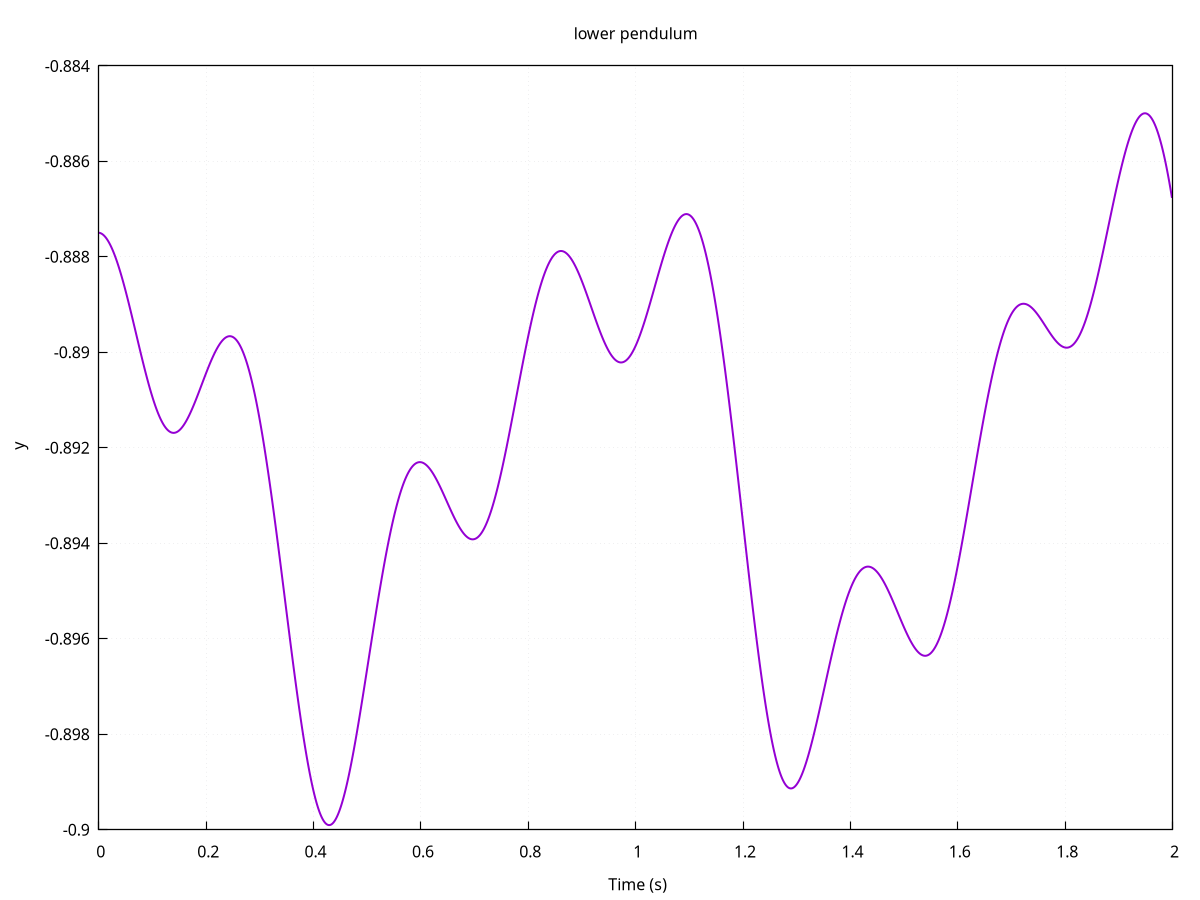 # ogpf libray
# Rev. 0.22 of March 9th, 2018
# Licence: MIT

# gnuplot global setting
set term wxt size 640,480 enhanced font "arial,12" title "ogpf libray: Rev. 0.22 of March 9th, 2018"

# ogpf extra configuration
# -------------------------------------------
# color definitions
set style line 1 lc rgb "#800000" lt 1 lw 2
set style line 2 lc rgb "#ff0000" lt 1 lw 2
set style line 3 lc rgb "#ff4500" lt 1 lw 2
set style line 4 lc rgb "#ffa500" lt 1 lw 2
set style line 5 lc rgb "#006400" lt 1 lw 2
set style line 6 lc rgb "#0000ff" lt 1 lw 2
set style line 7 lc rgb "#9400d3" lt 1 lw 2

# Axes
set border linewidth 1.15
set tics nomirror

# grid
# Add light grid to plot
set style line 102 lc rgb "#d6d7d9" lt 0 lw 1
set grid back ls 102

# plot style
set style data linespoints

# -------------------------------------------

 
# plot scale
 
# Annotation: title and labels
set title "lower pendulum" font ","
set xlabel " Time (s)" font ","
set ylabel " y" font ","
 
# axes setting

plot "-" notitle with lines lt 1 lw 2
   0.0000000000000000      -0.88749516010284424     
   1.0000000474974513E-003 -0.88749670982360840     
   2.0000000949949026E-003 -0.88749933242797852     
   3.0000000260770321E-003 -0.88750290870666504     
   4.0000001899898052E-003 -0.88750767707824707     
   5.0000003539025784E-003 -0.88751333951950073     
   6.0000005178153515E-003 -0.88752007484436035     
   7.0000006817281246E-003 -0.88752782344818115     
   8.0000003799796104E-003 -0.88753670454025269     
   9.0000005438923836E-003 -0.88754653930664062     
   1.0000000707805157E-002 -0.88755738735198975     
   1.1000000871717930E-002 -0.88756918907165527     
   1.2000001035630703E-002 -0.88758212327957153     
   1.3000001199543476E-002 -0.88759601116180420     
   1.4000001363456249E-002 -0.88761085271835327     
   1.5000001527369022E-002 -0.88762670755386353     
   1.6000000759959221E-002 -0.88764357566833496     
   1.7000000923871994E-002 -0.88766139745712280     
   1.8000001087784767E-002 -0.88768011331558228     
   1.9000001251697540E-002 -0.88769996166229248     
   2.0000001415610313E-002 -0.88772058486938477     
   2.1000001579523087E-002 -0.88774216175079346     
   2.2000001743435860E-002 -0.88776469230651855     
   2.3000001907348633E-002 -0.88778817653656006     
   2.4000002071261406E-002 -0.88781255483627319     
   2.5000002235174179E-002 -0.88783782720565796     
   2.6000002399086952E-002 -0.88786399364471436     
   2.7000002562999725E-002 -0.88789093494415283     
   2.8000002726912498E-002 -0.88791882991790771     
   2.9000002890825272E-002 -0.88794755935668945     
   3.0000003054738045E-002 -0.88797706365585327     
   3.1000003218650818E-002 -0.88800740242004395     
   3.2000001519918442E-002 -0.88803851604461670     
   3.2999999821186066E-002 -0.88807046413421631     
   3.3999998122453690E-002 -0.88810324668884277     
   3.4999996423721313E-002 -0.88813662528991699     
   3.5999994724988937E-002 -0.88817083835601807     
   3.6999993026256561E-002 -0.88820576667785645     
   3.7999991327524185E-002 -0.88824141025543213     
   3.8999989628791809E-002 -0.88827764987945557     
   3.9999987930059433E-002 -0.88831460475921631     
   4.0999986231327057E-002 -0.88835227489471436     
   4.1999984532594681E-002 -0.88839054107666016     
   4.2999982833862305E-002 -0.88842952251434326     
   4.3999981135129929E-002 -0.88846892118453979     
   4.4999979436397552E-002 -0.88850897550582886     
   4.5999977737665176E-002 -0.88854956626892090     
   4.6999976038932800E-002 -0.88859069347381592     
   4.7999974340200424E-002 -0.88863241672515869     
   4.8999972641468048E-002 -0.88867455720901489     
   4.9999970942735672E-002 -0.88871723413467407     
   5.0999969244003296E-002 -0.88876032829284668     
   5.1999967545270920E-002 -0.88880378007888794     
   5.2999965846538544E-002 -0.88884776830673218     
   5.3999964147806168E-002 -0.88889205455780029     
   5.4999962449073792E-002 -0.88893675804138184     
   5.5999960750341415E-002 -0.88898175954818726     
   5.6999959051609039E-002 -0.88902711868286133     
   5.7999957352876663E-002 -0.88907277584075928     
   5.8999955654144287E-002 -0.88911867141723633     
   5.9999953955411911E-002 -0.88916480541229248     
   6.0999952256679535E-002 -0.88921123743057251     
   6.1999950557947159E-002 -0.88925784826278687     
   6.2999948859214783E-002 -0.88930457830429077     
   6.3999950885772705E-002 -0.88935148715972900     
   6.4999952912330627E-002 -0.88939857482910156     
   6.5999954938888550E-002 -0.88944578170776367     
   6.6999956965446472E-002 -0.88949298858642578     
   6.7999958992004395E-002 -0.88954031467437744     
   6.8999961018562317E-002 -0.88958764076232910     
   6.9999963045120239E-002 -0.88963508605957031     
   7.0999965071678162E-002 -0.88968241214752197     
   7.1999967098236084E-002 -0.88972967863082886     
   7.2999969124794006E-002 -0.88977694511413574     
   7.3999971151351929E-002 -0.88982409238815308     
   7.4999973177909851E-002 -0.88987112045288086     
   7.5999975204467773E-002 -0.88991796970367432     
   7.6999977231025696E-002 -0.88996469974517822     
   7.7999979257583618E-002 -0.89001131057739258     
   7.8999981284141541E-002 -0.89005762338638306     
   7.9999983310699463E-002 -0.89010369777679443     
   8.0999985337257385E-002 -0.89014953374862671     
   8.1999987363815308E-002 -0.89019513130187988     
   8.2999989390373230E-002 -0.89024031162261963     
   8.3999991416931152E-002 -0.89028525352478027     
   8.4999993443489075E-002 -0.89032977819442749     
   8.5999995470046997E-002 -0.89037394523620605     
   8.6999997496604919E-002 -0.89041769504547119     
   8.7999999523162842E-002 -0.89046108722686768     
   8.9000001549720764E-002 -0.89050400257110596     
   9.0000003576278687E-002 -0.89054632186889648     
   9.1000005602836609E-002 -0.89058828353881836     
   9.2000007629394531E-002 -0.89062964916229248     
   9.3000009655952454E-002 -0.89067053794860840     
   9.4000011682510376E-002 -0.89071083068847656     
   9.5000013709068298E-002 -0.89075058698654175     
   9.6000015735626221E-002 -0.89078968763351440     
   9.7000017762184143E-002 -0.89082825183868408     
   9.8000019788742065E-002 -0.89086604118347168     
   9.9000021815299988E-002 -0.89090323448181152     
  0.10000002384185791      -0.89093977212905884     
  0.10100002586841583      -0.89097559452056885     
  0.10200002789497375      -0.89101064205169678     
  0.10300002992153168      -0.89104497432708740     
  0.10400003194808960      -0.89107865095138550     
  0.10500003397464752      -0.89111149311065674     
  0.10600003600120544      -0.89114356040954590     
  0.10700003802776337      -0.89117479324340820     
  0.10800004005432129      -0.89120513200759888     
  0.10900004208087921      -0.89123475551605225     
  0.11000004410743713      -0.89126354455947876     
  0.11100004613399506      -0.89129137992858887     
  0.11200004816055298      -0.89131844043731689     
  0.11300005018711090      -0.89134454727172852     
  0.11400005221366882      -0.89136976003646851     
  0.11500005424022675      -0.89139413833618164     
  0.11600005626678467      -0.89141744375228882     
  0.11700005829334259      -0.89143991470336914     
  0.11800006031990051      -0.89146143198013306     
  0.11900006234645844      -0.89148199558258057     
  0.12000006437301636      -0.89150166511535645     
  0.12100006639957428      -0.89152026176452637     
  0.12200006842613220      -0.89153796434402466     
  0.12300007045269012      -0.89155465364456177     
  0.12400007247924805      -0.89157032966613770     
  0.12500007450580597      -0.89158511161804199     
  0.12600007653236389      -0.89159882068634033     
  0.12700007855892181      -0.89161157608032227     
  0.12800008058547974      -0.89162337779998779     
  0.12900008261203766      -0.89163404703140259     
  0.13000008463859558      -0.89164382219314575     
  0.13100008666515350      -0.89165258407592773     
  0.13200008869171143      -0.89166027307510376     
  0.13300009071826935      -0.89166700839996338     
  0.13400009274482727      -0.89167279005050659     
  0.13500009477138519      -0.89167749881744385     
  0.13600009679794312      -0.89168119430541992     
  0.13700009882450104      -0.89168405532836914     
  0.13800010085105896      -0.89168572425842285     
  0.13900010287761688      -0.89168661832809448     
  0.14000010490417480      -0.89168632030487061     
  0.14100010693073273      -0.89168524742126465     
  0.14200010895729065      -0.89168310165405273     
  0.14300011098384857      -0.89168000221252441     
  0.14400011301040649      -0.89167606830596924     
  0.14500011503696442      -0.89167106151580811     
  0.14600011706352234      -0.89166522026062012     
  0.14700011909008026      -0.89165842533111572     
  0.14800012111663818      -0.89165067672729492     
  0.14900012314319611      -0.89164209365844727     
  0.15000012516975403      -0.89163255691528320     
  0.15100012719631195      -0.89162224531173706     
  0.15200012922286987      -0.89161098003387451     
  0.15300013124942780      -0.89159893989562988     
  0.15400013327598572      -0.89158606529235840     
  0.15500013530254364      -0.89157235622406006     
  0.15600013732910156      -0.89155781269073486     
  0.15700013935565948      -0.89154255390167236     
  0.15800014138221741      -0.89152652025222778     
  0.15900014340877533      -0.89150971174240112     
  0.16000014543533325      -0.89149212837219238     
  0.16100014746189117      -0.89147388935089111     
  0.16200014948844910      -0.89145499467849731     
  0.16300015151500702      -0.89143532514572144     
  0.16400015354156494      -0.89141511917114258     
  0.16500015556812286      -0.89139413833618164     
  0.16600015759468079      -0.89137262105941772     
  0.16700015962123871      -0.89135044813156128     
  0.16800016164779663      -0.89132773876190186     
  0.16900016367435455      -0.89130449295043945     
  0.17000016570091248      -0.89128065109252930     
  0.17100016772747040      -0.89125633239746094     
  0.17200016975402832      -0.89123141765594482     
  0.17300017178058624      -0.89120626449584961     
  0.17400017380714417      -0.89118039608001709     
  0.17500017583370209      -0.89115428924560547     
  0.17600017786026001      -0.89112770557403564     
  0.17700017988681793      -0.89110076427459717     
  0.17800018191337585      -0.89107346534729004     
  0.17900018393993378      -0.89104580879211426     
  0.18000018596649170      -0.89101791381835938     
  0.18100018799304962      -0.89098966121673584     
  0.18200019001960754      -0.89096117019653320     
  0.18300019204616547      -0.89093244075775146     
  0.18400019407272339      -0.89090347290039062     
  0.18500019609928131      -0.89087438583374023     
  0.18600019812583923      -0.89084506034851074     
  0.18700020015239716      -0.89081561565399170     
  0.18800020217895508      -0.89078605175018311     
  0.18900020420551300      -0.89075642824172974     
  0.19000020623207092      -0.89072668552398682     
  0.19100020825862885      -0.89069700241088867     
  0.19200021028518677      -0.89066720008850098     
  0.19300021231174469      -0.89063745737075806     
  0.19400021433830261      -0.89060765504837036     
  0.19500021636486053      -0.89057803153991699     
  0.19600021839141846      -0.89054846763610840     
  0.19700022041797638      -0.89051890373229980     
  0.19800022244453430      -0.89048957824707031     
  0.19900022447109222      -0.89046037197113037     
  0.20000022649765015      -0.89043140411376953     
  0.20100022852420807      -0.89040243625640869     
  0.20200023055076599      -0.89037394523620605     
  0.20300023257732391      -0.89034557342529297     
  0.20400023460388184      -0.89031744003295898     
  0.20500023663043976      -0.89028972387313843     
  0.20600023865699768      -0.89026224613189697     
  0.20700024068355560      -0.89023506641387939     
  0.20800024271011353      -0.89020836353302002     
  0.20900024473667145      -0.89018201828002930     
  0.21000024676322937      -0.89015603065490723     
  0.21100024878978729      -0.89013051986694336     
  0.21200025081634521      -0.89010548591613770     
  0.21300025284290314      -0.89008092880249023     
  0.21400025486946106      -0.89005678892135620     
  0.21500025689601898      -0.89003324508666992     
  0.21600025892257690      -0.89001011848449707     
  0.21700026094913483      -0.88998770713806152     
  0.21800026297569275      -0.88996577262878418     
  0.21900026500225067      -0.88994455337524414     
  0.22000026702880859      -0.88992387056350708     
  0.22100026905536652      -0.88990390300750732     
  0.22200027108192444      -0.88988447189331055     
  0.22300027310848236      -0.88986587524414062     
  0.22400027513504028      -0.88984787464141846     
  0.22500027716159821      -0.88983058929443359     
  0.22600027918815613      -0.88981407880783081     
  0.22700028121471405      -0.88979828357696533     
  0.22800028324127197      -0.88978332281112671     
  0.22900028526782990      -0.88976907730102539     
  0.23000028729438782      -0.88975572586059570     
  0.23100028932094574      -0.88974320888519287     
  0.23200029134750366      -0.88973140716552734     
  0.23300029337406158      -0.88972055912017822     
  0.23400029540061951      -0.88971060514450073     
  0.23500029742717743      -0.88970148563385010     
  0.23600029945373535      -0.88969326019287109     
  0.23700030148029327      -0.88968598842620850     
  0.23800030350685120      -0.88967967033386230     
  0.23900030553340912      -0.88967424631118774     
  0.24000030755996704      -0.88966977596282959     
  0.24100030958652496      -0.88966631889343262     
  0.24200031161308289      -0.88966381549835205     
  0.24300031363964081      -0.88966226577758789     
  0.24400031566619873      -0.88966178894042969     
  0.24500031769275665      -0.88966238498687744     
  0.24600031971931458      -0.88966393470764160     
  0.24700032174587250      -0.88966655731201172     
  0.24800032377243042      -0.88967025279998779     
  0.24900032579898834      -0.88967490196228027     
  0.25000032782554626      -0.88968062400817871     
  0.25100031495094299      -0.88968753814697266     
  0.25200030207633972      -0.88969552516937256     
  0.25300028920173645      -0.88970458507537842     
  0.25400027632713318      -0.88971471786499023     
  0.25500026345252991      -0.88972604274749756     
  0.25600025057792664      -0.88973844051361084     
  0.25700023770332336      -0.88975191116333008     
  0.25800022482872009      -0.88976663351058960     
  0.25900021195411682      -0.88978242874145508     
  0.26000019907951355      -0.88979935646057129     
  0.26100018620491028      -0.88981747627258301     
  0.26200017333030701      -0.88983666896820068     
  0.26300016045570374      -0.88985717296600342     
  0.26400014758110046      -0.88987874984741211     
  0.26500013470649719      -0.88990151882171631     
  0.26600012183189392      -0.88992542028427124     
  0.26700010895729065      -0.88995051383972168     
  0.26800009608268738      -0.88997673988342285     
  0.26900008320808411      -0.89000421762466431     
  0.27000007033348083      -0.89003282785415649     
  0.27100005745887756      -0.89006268978118896     
  0.27200004458427429      -0.89009356498718262     
  0.27300003170967102      -0.89012575149536133     
  0.27400001883506775      -0.89015907049179077     
  0.27500000596046448      -0.89019358158111572     
  0.27599999308586121      -0.89022922515869141     
  0.27699998021125793      -0.89026618003845215     
  0.27799996733665466      -0.89030420780181885     
  0.27899995446205139      -0.89034342765808105     
  0.27999994158744812      -0.89038378000259399     
  0.28099992871284485      -0.89042532444000244     
  0.28199991583824158      -0.89046800136566162     
  0.28299990296363831      -0.89051187038421631     
  0.28399989008903503      -0.89055693149566650     
  0.28499987721443176      -0.89060300588607788     
  0.28599986433982849      -0.89065027236938477     
  0.28699985146522522      -0.89069873094558716     
  0.28799983859062195      -0.89074826240539551     
  0.28899982571601868      -0.89079892635345459     
  0.28999981284141541      -0.89085078239440918     
  0.29099979996681213      -0.89090359210968018     
  0.29199978709220886      -0.89095759391784668     
  0.29299977421760559      -0.89101266860961914     
  0.29399976134300232      -0.89106887578964233     
  0.29499974846839905      -0.89112609624862671     
  0.29599973559379578      -0.89118432998657227     
  0.29699972271919250      -0.89124363660812378     
  0.29799970984458923      -0.89130401611328125     
  0.29899969696998596      -0.89136546850204468     
  0.29999968409538269      -0.89142787456512451     
  0.30099967122077942      -0.89149123430252075     
  0.30199965834617615      -0.89155566692352295     
  0.30299964547157288      -0.89162099361419678     
  0.30399963259696960      -0.89168739318847656     
  0.30499961972236633      -0.89175462722778320     
  0.30599960684776306      -0.89182293415069580     
  0.30699959397315979      -0.89189207553863525     
  0.30799958109855652      -0.89196217060089111     
  0.30899956822395325      -0.89203310012817383     
  0.30999955534934998      -0.89210492372512817     
  0.31099954247474670      -0.89217764139175415     
  0.31199952960014343      -0.89225119352340698     
  0.31299951672554016      -0.89232552051544189     
  0.31399950385093689      -0.89240068197250366     
  0.31499949097633362      -0.89247667789459229     
  0.31599947810173035      -0.89255332946777344     
  0.31699946522712708      -0.89263081550598145     
  0.31799945235252380      -0.89270907640457153     
  0.31899943947792053      -0.89278793334960938     
  0.31999942660331726      -0.89286756515502930     
  0.32099941372871399      -0.89294785261154175     
  0.32199940085411072      -0.89302879571914673     
  0.32299938797950745      -0.89311039447784424     
  0.32399937510490417      -0.89319258928298950     
  0.32499936223030090      -0.89327538013458252     
  0.32599934935569763      -0.89335864782333374     
  0.32699933648109436      -0.89344257116317749     
  0.32799932360649109      -0.89352697134017944     
  0.32899931073188782      -0.89361190795898438     
  0.32999929785728455      -0.89369726181030273     
  0.33099928498268127      -0.89378309249877930     
  0.33199927210807800      -0.89386934041976929     
  0.33299925923347473      -0.89395594596862793     
  0.33399924635887146      -0.89404296875000000     
  0.33499923348426819      -0.89413034915924072     
  0.33599922060966492      -0.89421802759170532     
  0.33699920773506165      -0.89430600404739380     
  0.33799919486045837      -0.89439427852630615     
  0.33899918198585510      -0.89448279142379761     
  0.33999916911125183      -0.89457154273986816     
  0.34099915623664856      -0.89466047286987305     
  0.34199914336204529      -0.89474952220916748     
  0.34299913048744202      -0.89483875036239624     
  0.34399911761283875      -0.89492809772491455     
  0.34499910473823547      -0.89501744508743286     
  0.34599909186363220      -0.89510691165924072     
  0.34699907898902893      -0.89519643783569336     
  0.34799906611442566      -0.89528584480285645     
  0.34899905323982239      -0.89537537097930908     
  0.34999904036521912      -0.89546477794647217     
  0.35099902749061584      -0.89555400609970093     
  0.35199901461601257      -0.89564323425292969     
  0.35299900174140930      -0.89573222398757935     
  0.35399898886680603      -0.89582103490829468     
  0.35499897599220276      -0.89590966701507568     
  0.35599896311759949      -0.89599800109863281     
  0.35699895024299622      -0.89608609676361084     
  0.35799893736839294      -0.89617389440536499     
  0.35899892449378967      -0.89626133441925049     
  0.35999891161918640      -0.89634841680526733     
  0.36099889874458313      -0.89643520116806030     
  0.36199888586997986      -0.89652144908905029     
  0.36299887299537659      -0.89660727977752686     
  0.36399886012077332      -0.89669257402420044     
  0.36499884724617004      -0.89677739143371582     
  0.36599883437156677      -0.89686167240142822     
  0.36699882149696350      -0.89694535732269287     
  0.36799880862236023      -0.89702844619750977     
  0.36899879574775696      -0.89711087942123413     
  0.36999878287315369      -0.89719259738922119     
  0.37099876999855042      -0.89727365970611572     
  0.37199875712394714      -0.89735394716262817     
  0.37299874424934387      -0.89743363857269287     
  0.37399873137474060      -0.89751231670379639     
  0.37499871850013733      -0.89759027957916260     
  0.37599870562553406      -0.89766740798950195     
  0.37699869275093079      -0.89774358272552490     
  0.37799867987632751      -0.89781892299652100     
  0.37899866700172424      -0.89789330959320068     
  0.37999865412712097      -0.89796668291091919     
  0.38099864125251770      -0.89803910255432129     
  0.38199862837791443      -0.89811050891876221     
  0.38299861550331116      -0.89818084239959717     
  0.38399860262870789      -0.89825010299682617     
  0.38499858975410461      -0.89831823110580444     
  0.38599857687950134      -0.89838516712188721     
  0.38699856400489807      -0.89845108985900879     
  0.38799855113029480      -0.89851570129394531     
  0.38899853825569153      -0.89857912063598633     
  0.38999852538108826      -0.89864140748977661     
  0.39099851250648499      -0.89870226383209229     
  0.39199849963188171      -0.89876198768615723     
  0.39299848675727844      -0.89882034063339233     
  0.39399847388267517      -0.89887738227844238     
  0.39499846100807190      -0.89893305301666260     
  0.39599844813346863      -0.89898729324340820     
  0.39699843525886536      -0.89904022216796875     
  0.39799842238426208      -0.89909166097640991     
  0.39899840950965881      -0.89914178848266602     
  0.39999839663505554      -0.89919030666351318     
  0.40099838376045227      -0.89923739433288574     
  0.40199837088584900      -0.89928299188613892     
  0.40299835801124573      -0.89932709932327271     
  0.40399834513664246      -0.89936971664428711     
  0.40499833226203918      -0.89941072463989258     
  0.40599831938743591      -0.89945018291473389     
  0.40699830651283264      -0.89948797225952148     
  0.40799829363822937      -0.89952427148818970     
  0.40899828076362610      -0.89955896139144897     
  0.40999826788902283      -0.89959198236465454     
  0.41099825501441956      -0.89962339401245117     
  0.41199824213981628      -0.89965319633483887     
  0.41299822926521301      -0.89968132972717285     
  0.41399821639060974      -0.89970779418945312     
  0.41499820351600647      -0.89973258972167969     
  0.41599819064140320      -0.89975577592849731     
  0.41699817776679993      -0.89977723360061646     
  0.41799816489219666      -0.89979696273803711     
  0.41899815201759338      -0.89981508255004883     
  0.41999813914299011      -0.89983141422271729     
  0.42099812626838684      -0.89984601736068726     
  0.42199811339378357      -0.89985907077789307     
  0.42299810051918030      -0.89987021684646606     
  0.42399808764457703      -0.89987981319427490     
  0.42499807476997375      -0.89988762140274048     
  0.42599806189537048      -0.89989376068115234     
  0.42699804902076721      -0.89989817142486572     
  0.42799803614616394      -0.89990085363388062     
  0.42899802327156067      -0.89990186691284180     
  0.42999801039695740      -0.89990115165710449     
  0.43099799752235413      -0.89989882707595825     
  0.43199798464775085      -0.89989477396011353     
  0.43299797177314758      -0.89988905191421509     
  0.43399795889854431      -0.89988166093826294     
  0.43499794602394104      -0.89987254142761230     
  0.43599793314933777      -0.89986181259155273     
  0.43699792027473450      -0.89984941482543945     
  0.43799790740013123      -0.89983546733856201     
  0.43899789452552795      -0.89981985092163086     
  0.43999788165092468      -0.89980256557464600     
  0.44099786877632141      -0.89978373050689697     
  0.44199785590171814      -0.89976334571838379     
  0.44299784302711487      -0.89974129199981689     
  0.44399783015251160      -0.89971774816513062     
  0.44499781727790833      -0.89969265460968018     
  0.44599780440330505      -0.89966607093811035     
  0.44699779152870178      -0.89963793754577637     
  0.44799777865409851      -0.89960837364196777     
  0.44899776577949524      -0.89957726001739502     
  0.44999775290489197      -0.89954477548599243     
  0.45099774003028870      -0.89951086044311523     
  0.45199772715568542      -0.89947545528411865     
  0.45299771428108215      -0.89943873882293701     
  0.45399770140647888      -0.89940059185028076     
  0.45499768853187561      -0.89936113357543945     
  0.45599767565727234      -0.89932036399841309     
  0.45699766278266907      -0.89927828311920166     
  0.45799764990806580      -0.89923489093780518     
  0.45899763703346252      -0.89919030666351318     
  0.45999762415885925      -0.89914441108703613     
  0.46099761128425598      -0.89909738302230835     
  0.46199759840965271      -0.89904922246932983     
  0.46299758553504944      -0.89899981021881104     
  0.46399757266044617      -0.89894926548004150     
  0.46499755978584290      -0.89889770746231079     
  0.46599754691123962      -0.89884507656097412     
  0.46699753403663635      -0.89879131317138672     
  0.46799752116203308      -0.89873659610748291     
  0.46899750828742981      -0.89868086576461792     
  0.46999749541282654      -0.89862412214279175     
  0.47099748253822327      -0.89856648445129395     
  0.47199746966362000      -0.89850801229476929     
  0.47299745678901672      -0.89844858646392822     
  0.47399744391441345      -0.89838826656341553     
  0.47499743103981018      -0.89832717180252075     
  0.47599741816520691      -0.89826524257659912     
  0.47699740529060364      -0.89820265769958496     
  0.47799739241600037      -0.89813923835754395     
  0.47899737954139709      -0.89807516336441040     
  0.47999736666679382      -0.89801037311553955     
  0.48099735379219055      -0.89794498682022095     
  0.48199734091758728      -0.89787894487380981     
  0.48299732804298401      -0.89781236648559570     
  0.48399731516838074      -0.89774519205093384     
  0.48499730229377747      -0.89767748117446899     
  0.48599728941917419      -0.89760929346084595     
  0.48699727654457092      -0.89754062891006470     
  0.48799726366996765      -0.89747154712677002     
  0.48899725079536438      -0.89740198850631714     
  0.48999723792076111      -0.89733219146728516     
  0.49099722504615784      -0.89726185798645020     
  0.49199721217155457      -0.89719128608703613     
  0.49299719929695129      -0.89712047576904297     
  0.49399718642234802      -0.89704942703247070     
  0.49499717354774475      -0.89697802066802979     
  0.49599716067314148      -0.89690643548965454     
  0.49699714779853821      -0.89683467149734497     
  0.49799713492393494      -0.89676284790039062     
  0.49899712204933167      -0.89669084548950195     
  0.49999710917472839      -0.89661872386932373     
  0.50099712610244751      -0.89654654264450073     
  0.50199711322784424      -0.89647436141967773     
  0.50299710035324097      -0.89640212059020996     
  0.50399708747863770      -0.89632993936538696     
  0.50499707460403442      -0.89625775814056396     
  0.50599706172943115      -0.89618569612503052     
  0.50699704885482788      -0.89611375331878662     
  0.50799703598022461      -0.89604175090789795     
  0.50899702310562134      -0.89597010612487793     
  0.50999701023101807      -0.89589858055114746     
  0.51099699735641479      -0.89582723379135132     
  0.51199698448181152      -0.89575612545013428     
  0.51299697160720825      -0.89568519592285156     
  0.51399695873260498      -0.89561462402343750     
  0.51499694585800171      -0.89554429054260254     
  0.51599693298339844      -0.89547431468963623     
  0.51699692010879517      -0.89540469646453857     
  0.51799690723419189      -0.89533537626266479     
  0.51899689435958862      -0.89526653289794922     
  0.51999688148498535      -0.89519810676574707     
  0.52099686861038208      -0.89513003826141357     
  0.52199685573577881      -0.89506244659423828     
  0.52299684286117554      -0.89499533176422119     
  0.52399682998657227      -0.89492869377136230     
  0.52499681711196899      -0.89486259222030640     
  0.52599680423736572      -0.89479708671569824     
  0.52699679136276245      -0.89473205804824829     
  0.52799677848815918      -0.89466762542724609     
  0.52899676561355591      -0.89460372924804688     
  0.52999675273895264      -0.89454054832458496     
  0.53099673986434937      -0.89447802305221558     
  0.53199672698974609      -0.89441609382629395     
  0.53299671411514282      -0.89435482025146484     
  0.53399670124053955      -0.89429426193237305     
  0.53499668836593628      -0.89423429965972900     
  0.53599667549133301      -0.89417517185211182     
  0.53699666261672974      -0.89411675930023193     
  0.53799664974212646      -0.89405906200408936     
  0.53899663686752319      -0.89400213956832886     
  0.53999662399291992      -0.89394599199295044     
  0.54099661111831665      -0.89389061927795410     
  0.54199659824371338      -0.89383614063262939     
  0.54299658536911011      -0.89378237724304199     
  0.54399657249450684      -0.89372944831848145     
  0.54499655961990356      -0.89367747306823730     
  0.54599654674530029      -0.89362627267837524     
  0.54699653387069702      -0.89357596635818481     
  0.54799652099609375      -0.89352649450302124     
  0.54899650812149048      -0.89347797632217407     
  0.54999649524688721      -0.89343035221099854     
  0.55099648237228394      -0.89338356256484985     
  0.55199646949768066      -0.89333778619766235     
  0.55299645662307739      -0.89329290390014648     
  0.55399644374847412      -0.89324891567230225     
  0.55499643087387085      -0.89320588111877441     
  0.55599641799926758      -0.89316380023956299     
  0.55699640512466431      -0.89312279224395752     
  0.55799639225006104      -0.89308261871337891     
  0.55899637937545776      -0.89304345846176147     
  0.55999636650085449      -0.89300531148910522     
  0.56099635362625122      -0.89296817779541016     
  0.56199634075164795      -0.89293193817138672     
  0.56299632787704468      -0.89289677143096924     
  0.56399631500244141      -0.89286255836486816     
  0.56499630212783813      -0.89282941818237305     
  0.56599628925323486      -0.89279723167419434     
  0.56699627637863159      -0.89276599884033203     
  0.56799626350402832      -0.89273583889007568     
  0.56899625062942505      -0.89270675182342529     
  0.56999623775482178      -0.89267867803573608     
  0.57099622488021851      -0.89265155792236328     
  0.57199621200561523      -0.89262551069259644     
  0.57299619913101196      -0.89260041713714600     
  0.57399618625640869      -0.89257645606994629     
  0.57499617338180542      -0.89255344867706299     
  0.57599616050720215      -0.89253145456314087     
  0.57699614763259888      -0.89251053333282471     
  0.57799613475799561      -0.89249056577682495     
  0.57899612188339233      -0.89247161149978638     
  0.57999610900878906      -0.89245367050170898     
  0.58099609613418579      -0.89243674278259277     
  0.58199608325958252      -0.89242088794708252     
  0.58299607038497925      -0.89240598678588867     
  0.58399605751037598      -0.89239209890365601     
  0.58499604463577271      -0.89237922430038452     
  0.58599603176116943      -0.89236736297607422     
  0.58699601888656616      -0.89235639572143555     
  0.58799600601196289      -0.89234650135040283     
  0.58899599313735962      -0.89233756065368652     
  0.58999598026275635      -0.89232957363128662     
  0.59099596738815308      -0.89232254028320312     
  0.59199595451354980      -0.89231646060943604     
  0.59299594163894653      -0.89231133460998535     
  0.59399592876434326      -0.89230722188949585     
  0.59499591588973999      -0.89230394363403320     
  0.59599590301513672      -0.89230161905288696     
  0.59699589014053345      -0.89230024814605713     
  0.59799587726593018      -0.89229971170425415     
  0.59899586439132690      -0.89230012893676758     
  0.59999585151672363      -0.89230138063430786     
  0.60099583864212036      -0.89230352640151978     
  0.60199582576751709      -0.89230656623840332     
  0.60299581289291382      -0.89231038093566895     
  0.60399580001831055      -0.89231508970260620     
  0.60499578714370728      -0.89232063293457031     
  0.60599577426910400      -0.89232701063156128     
  0.60699576139450073      -0.89233416318893433     
  0.60799574851989746      -0.89234209060668945     
  0.60899573564529419      -0.89235079288482666     
  0.60999572277069092      -0.89236032962799072     
  0.61099570989608765      -0.89237046241760254     
  0.61199569702148438      -0.89238142967224121     
  0.61299568414688110      -0.89239311218261719     
  0.61399567127227783      -0.89240545034408569     
  0.61499565839767456      -0.89241850376129150     
  0.61599564552307129      -0.89243221282958984     
  0.61699563264846802      -0.89244663715362549     
  0.61799561977386475      -0.89246165752410889     
  0.61899560689926147      -0.89247727394104004     
  0.61999559402465820      -0.89249360561370850     
  0.62099558115005493      -0.89251041412353516     
  0.62199556827545166      -0.89252781867980957     
  0.62299555540084839      -0.89254575967788696     
  0.62399554252624512      -0.89256429672241211     
  0.62499552965164185      -0.89258331060409546     
  0.62599551677703857      -0.89260280132293701     
  0.62699550390243530      -0.89262282848358154     
  0.62799549102783203      -0.89264321327209473     
  0.62899547815322876      -0.89266407489776611     
  0.62999546527862549      -0.89268541336059570     
  0.63099545240402222      -0.89270710945129395     
  0.63199543952941895      -0.89272910356521606     
  0.63299542665481567      -0.89275157451629639     
  0.63399541378021240      -0.89277434349060059     
  0.63499540090560913      -0.89279735088348389     
  0.63599538803100586      -0.89282077550888062     
  0.63699537515640259      -0.89284437894821167     
  0.63799536228179932      -0.89286834001541138     
  0.63899534940719604      -0.89289242029190063     
  0.63999533653259277      -0.89291679859161377     
  0.64099532365798950      -0.89294123649597168     
  0.64199531078338623      -0.89296591281890869     
  0.64299529790878296      -0.89299076795578003     
  0.64399528503417969      -0.89301568269729614     
  0.64499527215957642      -0.89304077625274658     
  0.64599525928497314      -0.89306581020355225     
  0.64699524641036987      -0.89309102296829224     
  0.64799523353576660      -0.89311623573303223     
  0.64899522066116333      -0.89314138889312744     
  0.64999520778656006      -0.89316654205322266     
  0.65099519491195679      -0.89319169521331787     
  0.65199518203735352      -0.89321672916412354     
  0.65299516916275024      -0.89324170351028442     
  0.65399515628814697      -0.89326655864715576     
  0.65499514341354370      -0.89329123497009277     
  0.65599513053894043      -0.89331585168838501     
  0.65699511766433716      -0.89334022998809814     
  0.65799510478973389      -0.89336442947387695     
  0.65899509191513062      -0.89338839054107666     
  0.65999507904052734      -0.89341205358505249     
  0.66099506616592407      -0.89343547821044922     
  0.66199505329132080      -0.89345860481262207     
  0.66299504041671753      -0.89348143339157104     
  0.66399502754211426      -0.89350390434265137     
  0.66499501466751099      -0.89352595806121826     
  0.66599500179290771      -0.89354765415191650     
  0.66699498891830444      -0.89356899261474609     
  0.66799497604370117      -0.89358985424041748     
  0.66899496316909790      -0.89361023902893066     
  0.66999495029449463      -0.89363014698028564     
  0.67099493741989136      -0.89364963769912720     
  0.67199492454528809      -0.89366853237152100     
  0.67299491167068481      -0.89368695020675659     
  0.67399489879608154      -0.89370477199554443     
  0.67499488592147827      -0.89372199773788452     
  0.67599487304687500      -0.89373862743377686     
  0.67699486017227173      -0.89375472068786621     
  0.67799484729766846      -0.89377009868621826     
  0.67899483442306519      -0.89378476142883301     
  0.67999482154846191      -0.89379882812500000     
  0.68099480867385864      -0.89381211996078491     
  0.68199479579925537      -0.89382481575012207     
  0.68299478292465210      -0.89383661746978760     
  0.68399477005004883      -0.89384770393371582     
  0.68499475717544556      -0.89385807514190674     
  0.68599474430084229      -0.89386761188507080     
  0.68699473142623901      -0.89387643337249756     
  0.68799471855163574      -0.89388436079025269     
  0.68899470567703247      -0.89389145374298096     
  0.68999469280242920      -0.89389777183532715     
  0.69099467992782593      -0.89390313625335693     
  0.69199466705322266      -0.89390760660171509     
  0.69299465417861938      -0.89391124248504639     
  0.69399464130401611      -0.89391398429870605     
  0.69499462842941284      -0.89391571283340454     
  0.69599461555480957      -0.89391660690307617     
  0.69699460268020630      -0.89391654729843140     
  0.69799458980560303      -0.89391547441482544     
  0.69899457693099976      -0.89391344785690308     
  0.69999456405639648      -0.89391052722930908     
  0.70099455118179321      -0.89390659332275391     
  0.70199453830718994      -0.89390164613723755     
  0.70299452543258667      -0.89389574527740479     
  0.70399451255798340      -0.89388877153396606     
  0.70499449968338013      -0.89388078451156616     
  0.70599448680877686      -0.89387190341949463     
  0.70699447393417358      -0.89386188983917236     
  0.70799446105957031      -0.89385086297988892     
  0.70899444818496704      -0.89383882284164429     
  0.70999443531036377      -0.89382576942443848     
  0.71099442243576050      -0.89381158351898193     
  0.71199440956115723      -0.89379644393920898     
  0.71299439668655396      -0.89378023147583008     
  0.71399438381195068      -0.89376300573348999     
  0.71499437093734741      -0.89374470710754395     
  0.71599435806274414      -0.89372539520263672     
  0.71699434518814087      -0.89370501041412354     
  0.71799433231353760      -0.89368355274200439     
  0.71899431943893433      -0.89366114139556885     
  0.71999430656433105      -0.89363765716552734     
  0.72099429368972778      -0.89361321926116943     
  0.72199428081512451      -0.89358764886856079     
  0.72299426794052124      -0.89356106519699097     
  0.72399425506591797      -0.89353358745574951     
  0.72499424219131470      -0.89350497722625732     
  0.72599422931671143      -0.89347541332244873     
  0.72699421644210815      -0.89344483613967896     
  0.72799420356750488      -0.89341324567794800     
  0.72899419069290161      -0.89338076114654541     
  0.72999417781829834      -0.89334726333618164     
  0.73099416494369507      -0.89331275224685669     
  0.73199415206909180      -0.89327740669250488     
  0.73299413919448853      -0.89324104785919189     
  0.73399412631988525      -0.89320385456085205     
  0.73499411344528198      -0.89316570758819580     
  0.73599410057067871      -0.89312660694122314     
  0.73699408769607544      -0.89308667182922363     
  0.73799407482147217      -0.89304590225219727     
  0.73899406194686890      -0.89300423860549927     
  0.73999404907226562      -0.89296174049377441     
  0.74099403619766235      -0.89291846752166748     
  0.74199402332305908      -0.89287436008453369     
  0.74299401044845581      -0.89282941818237305     
  0.74399399757385254      -0.89278376102447510     
  0.74499398469924927      -0.89273726940155029     
  0.74599397182464600      -0.89269018173217773     
  0.74699395895004272      -0.89264225959777832     
  0.74799394607543945      -0.89259362220764160     
  0.74899393320083618      -0.89254438877105713     
  0.74999392032623291      -0.89249444007873535     
  0.75099390745162964      -0.89244389533996582     
  0.75199389457702637      -0.89239275455474854     
  0.75299388170242310      -0.89234089851379395     
  0.75399386882781982      -0.89228856563568115     
  0.75499385595321655      -0.89223563671112061     
  0.75599384307861328      -0.89218217134475708     
  0.75699383020401001      -0.89212822914123535     
  0.75799381732940674      -0.89207375049591064     
  0.75899380445480347      -0.89201879501342773     
  0.75999379158020020      -0.89196348190307617     
  0.76099377870559692      -0.89190769195556641     
  0.76199376583099365      -0.89185148477554321     
  0.76299375295639038      -0.89179491996765137     
  0.76399374008178711      -0.89173793792724609     
  0.76499372720718384      -0.89168077707290649     
  0.76599371433258057      -0.89162325859069824     
  0.76699370145797729      -0.89156538248062134     
  0.76799368858337402      -0.89150726795196533     
  0.76899367570877075      -0.89144897460937500     
  0.76999366283416748      -0.89139044284820557     
  0.77099364995956421      -0.89133167266845703     
  0.77199363708496094      -0.89127290248870850     
  0.77299362421035767      -0.89121389389038086     
  0.77399361133575439      -0.89115470647811890     
  0.77499359846115112      -0.89109551906585693     
  0.77599358558654785      -0.89103615283966064     
  0.77699357271194458      -0.89097690582275391     
  0.77799355983734131      -0.89091759920120239     
  0.77899354696273804      -0.89085829257965088     
  0.77999353408813477      -0.89079904556274414     
  0.78099352121353149      -0.89073973894119263     
  0.78199350833892822      -0.89068061113357544     
  0.78299349546432495      -0.89062160253524780     
  0.78399348258972168      -0.89056271314620972     
  0.78499346971511841      -0.89050394296646118     
  0.78599345684051514      -0.89044535160064697     
  0.78699344396591187      -0.89038699865341187     
  0.78799343109130859      -0.89032888412475586     
  0.78899341821670532      -0.89027094841003418     
  0.78999340534210205      -0.89021331071853638     
  0.79099339246749878      -0.89015603065490723     
  0.79199337959289551      -0.89009892940521240     
  0.79299336671829224      -0.89004230499267578     
  0.79399335384368896      -0.88998591899871826     
  0.79499334096908569      -0.88993000984191895     
  0.79599332809448242      -0.88987445831298828     
  0.79699331521987915      -0.88981926441192627     
  0.79799330234527588      -0.88976466655731201     
  0.79899328947067261      -0.88971042633056641     
  0.79999327659606934      -0.88965672254562378     
  0.80099326372146606      -0.88960349559783936     
  0.80199325084686279      -0.88955080509185791     
  0.80299323797225952      -0.88949865102767944     
  0.80399322509765625      -0.88944709300994873     
  0.80499321222305298      -0.88939607143402100     
  0.80599319934844971      -0.88934564590454102     
  0.80699318647384644      -0.88929581642150879     
  0.80799317359924316      -0.88924676179885864     
  0.80899316072463989      -0.88919824361801147     
  0.80999314785003662      -0.88915038108825684     
  0.81099313497543335      -0.88910329341888428     
  0.81199312210083008      -0.88905692100524902     
  0.81299310922622681      -0.88901114463806152     
  0.81399309635162354      -0.88896620273590088     
  0.81499308347702026      -0.88892203569412231     
  0.81599307060241699      -0.88887858390808105     
  0.81699305772781372      -0.88883596658706665     
  0.81799304485321045      -0.88879406452178955     
  0.81899303197860718      -0.88875305652618408     
  0.81999301910400391      -0.88871282339096069     
  0.82099300622940063      -0.88867342472076416     
  0.82199299335479736      -0.88863492012023926     
  0.82299298048019409      -0.88859724998474121     
  0.82399296760559082      -0.88856041431427002     
  0.82499295473098755      -0.88852453231811523     
  0.82599294185638428      -0.88848948478698730     
  0.82699292898178101      -0.88845539093017578     
  0.82799291610717773      -0.88842219114303589     
  0.82899290323257446      -0.88838988542556763     
  0.82999289035797119      -0.88835859298706055     
  0.83099287748336792      -0.88832813501358032     
  0.83199286460876465      -0.88829874992370605     
  0.83299285173416138      -0.88827019929885864     
  0.83399283885955811      -0.88824272155761719     
  0.83499282598495483      -0.88821613788604736     
  0.83599281311035156      -0.88819050788879395     
  0.83699280023574829      -0.88816595077514648     
  0.83799278736114502      -0.88814234733581543     
  0.83899277448654175      -0.88811975717544556     
  0.83999276161193848      -0.88809812068939209     
  0.84099274873733521      -0.88807749748229980     
  0.84199273586273193      -0.88805794715881348     
  0.84299272298812866      -0.88803929090499878     
  0.84399271011352539      -0.88802170753479004     
  0.84499269723892212      -0.88800513744354248     
  0.84599268436431885      -0.88798952102661133     
  0.84699267148971558      -0.88797503709793091     
  0.84799265861511230      -0.88796150684356689     
  0.84899264574050903      -0.88794898986816406     
  0.84999263286590576      -0.88793754577636719     
  0.85099261999130249      -0.88792699575424194     
  0.85199260711669922      -0.88791751861572266     
  0.85299259424209595      -0.88790905475616455     
  0.85399258136749268      -0.88790166378021240     
  0.85499256849288940      -0.88789516687393188     
  0.85599255561828613      -0.88788974285125732     
  0.85699254274368286      -0.88788533210754395     
  0.85799252986907959      -0.88788187503814697     
  0.85899251699447632      -0.88787949085235596     
  0.85999250411987305      -0.88787794113159180     
  0.86099249124526978      -0.88787752389907837     
  0.86199247837066650      -0.88787800073623657     
  0.86299246549606323      -0.88787949085235596     
  0.86399245262145996      -0.88788181543350220     
  0.86499243974685669      -0.88788521289825439     
  0.86599242687225342      -0.88788950443267822     
  0.86699241399765015      -0.88789480924606323     
  0.86799240112304688      -0.88790094852447510     
  0.86899238824844360      -0.88790810108184814     
  0.86999237537384033      -0.88791608810424805     
  0.87099236249923706      -0.88792490959167480     
  0.87199234962463379      -0.88793480396270752     
  0.87299233675003052      -0.88794547319412231     
  0.87399232387542725      -0.88795697689056396     
  0.87499231100082397      -0.88796937465667725     
  0.87599229812622070      -0.88798260688781738     
  0.87699228525161743      -0.88799667358398438     
  0.87799227237701416      -0.88801151514053345     
  0.87899225950241089      -0.88802719116210938     
  0.87999224662780762      -0.88804364204406738     
  0.88099223375320435      -0.88806086778640747     
  0.88199222087860107      -0.88807880878448486     
  0.88299220800399780      -0.88809758424758911     
  0.88399219512939453      -0.88811707496643066     
  0.88499218225479126      -0.88813722133636475     
  0.88599216938018799      -0.88815808296203613     
  0.88699215650558472      -0.88817960023880005     
  0.88799214363098145      -0.88820183277130127     
  0.88899213075637817      -0.88822460174560547     
  0.88999211788177490      -0.88824808597564697     
  0.89099210500717163      -0.88827216625213623     
  0.89199209213256836      -0.88829684257507324     
  0.89299207925796509      -0.88832205533981323     
  0.89399206638336182      -0.88834786415100098     
  0.89499205350875854      -0.88837409019470215     
  0.89599204063415527      -0.88840091228485107     
  0.89699202775955200      -0.88842821121215820     
  0.89799201488494873      -0.88845598697662354     
  0.89899200201034546      -0.88848417997360229     
  0.89999198913574219      -0.88851284980773926     
  0.90099197626113892      -0.88854181766510010     
  0.90199196338653564      -0.88857126235961914     
  0.90299195051193237      -0.88860106468200684     
  0.90399193763732910      -0.88863116502761841     
  0.90499192476272583      -0.88866156339645386     
  0.90599191188812256      -0.88869231939315796     
  0.90699189901351929      -0.88872331380844116     
  0.90799188613891602      -0.88875454664230347     
  0.90899187326431274      -0.88878595829010010     
  0.90999186038970947      -0.88881766796112061     
  0.91099184751510620      -0.88884949684143066     
  0.91199183464050293      -0.88888150453567505     
  0.91299182176589966      -0.88891363143920898     
  0.91399180889129639      -0.88894587755203247     
  0.91499179601669312      -0.88897812366485596     
  0.91599178314208984      -0.88901054859161377     
  0.91699177026748657      -0.88904297351837158     
  0.91799175739288330      -0.88907539844512939     
  0.91899174451828003      -0.88910782337188721     
  0.91999173164367676      -0.88914012908935547     
  0.92099171876907349      -0.88917243480682373     
  0.92199170589447021      -0.88920462131500244     
  0.92299169301986694      -0.88923668861389160     
  0.92399168014526367      -0.88926863670349121     
  0.92499166727066040      -0.88930046558380127     
  0.92599165439605713      -0.88933199644088745     
  0.92699164152145386      -0.88936340808868408     
  0.92799162864685059      -0.88939458131790161     
  0.92899161577224731      -0.88942545652389526     
  0.92999160289764404      -0.88945615291595459     
  0.93099159002304077      -0.88948643207550049     
  0.93199157714843750      -0.88951635360717773     
  0.93299156427383423      -0.88954597711563110     
  0.93399155139923096      -0.88957524299621582     
  0.93499153852462769      -0.88960409164428711     
  0.93599152565002441      -0.88963252305984497     
  0.93699151277542114      -0.88966047763824463     
  0.93799149990081787      -0.88968801498413086     
  0.93899148702621460      -0.88971507549285889     
  0.93999147415161133      -0.88974153995513916     
  0.94099146127700806      -0.88976752758026123     
  0.94199144840240479      -0.88979297876358032     
  0.94299143552780151      -0.88981783390045166     
  0.94399142265319824      -0.88984203338623047     
  0.94499140977859497      -0.88986569643020630     
  0.94599139690399170      -0.88988876342773438     
  0.94699138402938843      -0.88991105556488037     
  0.94799137115478516      -0.88993275165557861     
  0.94899135828018188      -0.88995373249053955     
  0.94999134540557861      -0.88997399806976318     
  0.95099133253097534      -0.88999354839324951     
  0.95199131965637207      -0.89001238346099854     
  0.95299130678176880      -0.89003050327301025     
  0.95399129390716553      -0.89004772901535034     
  0.95499128103256226      -0.89006423950195312     
  0.95599126815795898      -0.89007991552352905     
  0.95699125528335571      -0.89009475708007812     
  0.95799124240875244      -0.89010882377624512     
  0.95899122953414917      -0.89012199640274048     
  0.95999121665954590      -0.89013433456420898     
  0.96099120378494263      -0.89014577865600586     
  0.96199119091033936      -0.89015638828277588     
  0.96299117803573608      -0.89016604423522949     
  0.96399116516113281      -0.89017486572265625     
  0.96499115228652954      -0.89018273353576660     
  0.96599113941192627      -0.89018964767456055     
  0.96699112653732300      -0.89019566774368286     
  0.96799111366271973      -0.89020073413848877     
  0.96899110078811646      -0.89020490646362305     
  0.96999108791351318      -0.89020812511444092     
  0.97099107503890991      -0.89021027088165283     
  0.97199106216430664      -0.89021158218383789     
  0.97299104928970337      -0.89021193981170654     
  0.97399103641510010      -0.89021128416061401     
  0.97499102354049683      -0.89020967483520508     
  0.97599101066589355      -0.89020717144012451     
  0.97699099779129028      -0.89020359516143799     
  0.97799098491668701      -0.89019906520843506     
  0.97899097204208374      -0.89019352197647095     
  0.97999095916748047      -0.89018714427947998     
  0.98099094629287720      -0.89017969369888306     
  0.98199093341827393      -0.89017128944396973     
  0.98299092054367065      -0.89016199111938477     
  0.98399090766906738      -0.89015167951583862     
  0.98499089479446411      -0.89014041423797607     
  0.98599088191986084      -0.89012819528579712     
  0.98699086904525757      -0.89011502265930176     
  0.98799085617065430      -0.89010095596313477     
  0.98899084329605103      -0.89008599519729614     
  0.98999083042144775      -0.89007008075714111     
  0.99099081754684448      -0.89005327224731445     
  0.99199080467224121      -0.89003556966781616     
  0.99299079179763794      -0.89001691341400146     
  0.99399077892303467      -0.88999736309051514     
  0.99499076604843140      -0.88997709751129150     
  0.99599075317382812      -0.88995587825775146     
  0.99699074029922485      -0.88993382453918457     
  0.99799072742462158      -0.88991093635559082     
  0.99899071455001831      -0.88988721370697021     
  0.99999070167541504      -0.88986277580261230     
   1.0009907484054565      -0.88983750343322754     
   1.0019907951354980      -0.88981139659881592     
   1.0029908418655396      -0.88978463411331177     
   1.0039908885955811      -0.88975709676742554     
   1.0049909353256226      -0.88972878456115723     
   1.0059909820556641      -0.88969987630844116     
   1.0069910287857056      -0.88967025279998779     
   1.0079910755157471      -0.88963997364044189     
   1.0089911222457886      -0.88960897922515869     
   1.0099911689758301      -0.88957738876342773     
   1.0109912157058716      -0.88954532146453857     
   1.0119912624359131      -0.88951253890991211     
   1.0129913091659546      -0.88947916030883789     
   1.0139913558959961      -0.88944536447525024     
   1.0149914026260376      -0.88941097259521484     
   1.0159914493560791      -0.88937604427337646     
   1.0169914960861206      -0.88934075832366943     
   1.0179915428161621      -0.88930487632751465     
   1.0189915895462036      -0.88926869630813599     
   1.0199916362762451      -0.88923203945159912     
   1.0209916830062866      -0.88919496536254883     
   1.0219917297363281      -0.88915765285491943     
   1.0229917764663696      -0.88911992311477661     
   1.0239918231964111      -0.88908183574676514     
   1.0249918699264526      -0.88904350996017456     
   1.0259919166564941      -0.88900494575500488     
   1.0269919633865356      -0.88896614313125610     
   1.0279920101165771      -0.88892710208892822     
   1.0289920568466187      -0.88888788223266602     
   1.0299921035766602      -0.88884854316711426     
   1.0309921503067017      -0.88880896568298340     
   1.0319921970367432      -0.88876932859420776     
   1.0329922437667847      -0.88872957229614258     
   1.0339922904968262      -0.88868987560272217     
   1.0349923372268677      -0.88865005970001221     
   1.0359923839569092      -0.88861018419265747     
   1.0369924306869507      -0.88857042789459229     
   1.0379924774169922      -0.88853061199188232     
   1.0389925241470337      -0.88849091529846191     
   1.0399925708770752      -0.88845133781433105     
   1.0409926176071167      -0.88841187953948975     
   1.0419926643371582      -0.88837254047393799     
   1.0429927110671997      -0.88833332061767578     
   1.0439927577972412      -0.88829433917999268     
   1.0449928045272827      -0.88825559616088867     
   1.0459928512573242      -0.88821709156036377     
   1.0469928979873657      -0.88817888498306274     
   1.0479929447174072      -0.88814091682434082     
   1.0489929914474487      -0.88810330629348755     
   1.0499930381774902      -0.88806605339050293     
   1.0509930849075317      -0.88802915811538696     
   1.0519931316375732      -0.88799262046813965     
   1.0529931783676147      -0.88795661926269531     
   1.0539932250976562      -0.88792085647583008     
   1.0549932718276978      -0.88788574934005737     
   1.0559933185577393      -0.88785111904144287     
   1.0569933652877808      -0.88781690597534180     
   1.0579934120178223      -0.88778328895568848     
   1.0589934587478638      -0.88775020837783813     
   1.0599935054779053      -0.88771772384643555     
   1.0609935522079468      -0.88768577575683594     
   1.0619935989379883      -0.88765454292297363     
   1.0629936456680298      -0.88762402534484863     
   1.0639936923980713      -0.88759410381317139     
   1.0649937391281128      -0.88756483793258667     
   1.0659937858581543      -0.88753628730773926     
   1.0669938325881958      -0.88750851154327393     
   1.0679938793182373      -0.88748145103454590     
   1.0689939260482788      -0.88745522499084473     
   1.0699939727783203      -0.88742983341217041     
   1.0709940195083618      -0.88740515708923340     
   1.0719940662384033      -0.88738131523132324     
   1.0729941129684448      -0.88735842704772949     
   1.0739941596984863      -0.88733637332916260     
   1.0749942064285278      -0.88731515407562256     
   1.0759942531585693      -0.88729494810104370     
   1.0769942998886108      -0.88727563619613647     
   1.0779943466186523      -0.88725721836090088     
   1.0789943933486938      -0.88723981380462646     
   1.0799944400787354      -0.88722336292266846     
   1.0809944868087769      -0.88720792531967163     
   1.0819945335388184      -0.88719350099563599     
   1.0829945802688599      -0.88718003034591675     
   1.0839946269989014      -0.88716769218444824     
   1.0849946737289429      -0.88715636730194092     
   1.0859947204589844      -0.88714611530303955     
   1.0869947671890259      -0.88713705539703369     
   1.0879948139190674      -0.88712894916534424     
   1.0889948606491089      -0.88712203502655029     
   1.0899949073791504      -0.88711619377136230     
   1.0909949541091919      -0.88711154460906982     
   1.0919950008392334      -0.88710802793502808     
   1.0929950475692749      -0.88710570335388184     
   1.0939950942993164      -0.88710451126098633     
   1.0949951410293579      -0.88710451126098633     
   1.0959951877593994      -0.88710570335388184     
   1.0969952344894409      -0.88710808753967285     
   1.0979952812194824      -0.88711166381835938     
   1.0989953279495239      -0.88711649179458618     
   1.0999953746795654      -0.88712257146835327     
   1.1009954214096069      -0.88712990283966064     
   1.1019954681396484      -0.88713848590850830     
   1.1029955148696899      -0.88714826107025146     
   1.1039955615997314      -0.88715934753417969     
   1.1049956083297729      -0.88717174530029297     
   1.1059956550598145      -0.88718533515930176     
   1.1069957017898560      -0.88720029592514038     
   1.1079957485198975      -0.88721644878387451     
   1.1089957952499390      -0.88723397254943848     
   1.1099958419799805      -0.88725280761718750     
   1.1109958887100220      -0.88727283477783203     
   1.1119959354400635      -0.88729429244995117     
   1.1129959821701050      -0.88731694221496582     
   1.1139960289001465      -0.88734102249145508     
   1.1149960756301880      -0.88736635446548462     
   1.1159961223602295      -0.88739299774169922     
   1.1169961690902710      -0.88742101192474365     
   1.1179962158203125      -0.88745027780532837     
   1.1189962625503540      -0.88748085498809814     
   1.1199963092803955      -0.88751280307769775     
   1.1209963560104370      -0.88754606246948242     
   1.1219964027404785      -0.88758063316345215     
   1.1229964494705200      -0.88761651515960693     
   1.1239964962005615      -0.88765370845794678     
   1.1249965429306030      -0.88769233226776123     
   1.1259965896606445      -0.88773214817047119     
   1.1269966363906860      -0.88777327537536621     
   1.1279966831207275      -0.88781571388244629     
   1.1289967298507690      -0.88785952329635620     
   1.1299967765808105      -0.88790458440780640     
   1.1309968233108521      -0.88795089721679688     
   1.1319968700408936      -0.88799858093261719     
   1.1329969167709351      -0.88804745674133301     
   1.1339969635009766      -0.88809764385223389     
   1.1349970102310181      -0.88814914226531982     
   1.1359970569610596      -0.88820183277130127     
   1.1369971036911011      -0.88825583457946777     
   1.1379971504211426      -0.88831114768981934     
   1.1389971971511841      -0.88836765289306641     
   1.1399972438812256      -0.88842535018920898     
   1.1409972906112671      -0.88848429918289185     
   1.1419973373413086      -0.88854444026947021     
   1.1429973840713501      -0.88860583305358887     
   1.1439974308013916      -0.88866841793060303     
   1.1449974775314331      -0.88873207569122314     
   1.1459975242614746      -0.88879704475402832     
   1.1469975709915161      -0.88886314630508423     
   1.1479976177215576      -0.88893032073974609     
   1.1489976644515991      -0.88899874687194824     
   1.1499977111816406      -0.88906824588775635     
   1.1509977579116821      -0.88913881778717041     
   1.1519978046417236      -0.88921046257019043     
   1.1529978513717651      -0.88928329944610596     
   1.1539978981018066      -0.88935708999633789     
   1.1549979448318481      -0.88943201303482056     
   1.1559979915618896      -0.88950788974761963     
   1.1569980382919312      -0.88958489894866943     
   1.1579980850219727      -0.88966286182403564     
   1.1589981317520142      -0.88974177837371826     
   1.1599981784820557      -0.88982176780700684     
   1.1609982252120972      -0.88990259170532227     
   1.1619982719421387      -0.88998436927795410     
   1.1629983186721802      -0.89006716012954712     
   1.1639983654022217      -0.89015078544616699     
   1.1649984121322632      -0.89023530483245850     
   1.1659984588623047      -0.89032065868377686     
   1.1669985055923462      -0.89040690660476685     
   1.1679985523223877      -0.89049392938613892     
   1.1689985990524292      -0.89058172702789307     
   1.1699986457824707      -0.89067041873931885     
   1.1709986925125122      -0.89075970649719238     
   1.1719987392425537      -0.89084982872009277     
   1.1729987859725952      -0.89094066619873047     
   1.1739988327026367      -0.89103209972381592     
   1.1749988794326782      -0.89112436771392822     
   1.1759989261627197      -0.89121711254119873     
   1.1769989728927612      -0.89131057262420654     
   1.1779990196228027      -0.89140456914901733     
   1.1789990663528442      -0.89149916172027588     
   1.1799991130828857      -0.89159435033798218     
   1.1809991598129272      -0.89169001579284668     
   1.1819992065429688      -0.89178621768951416     
   1.1829992532730103      -0.89188283681869507     
   1.1839993000030518      -0.89197993278503418     
   1.1849993467330933      -0.89207744598388672     
   1.1859993934631348      -0.89217525720596313     
   1.1869994401931763      -0.89227354526519775     
   1.1879994869232178      -0.89237213134765625     
   1.1889995336532593      -0.89247107505798340     
   1.1899995803833008      -0.89257025718688965     
   1.1909996271133423      -0.89266967773437500     
   1.1919996738433838      -0.89276933670043945     
   1.1929997205734253      -0.89286923408508301     
   1.1939997673034668      -0.89296925067901611     
   1.1949998140335083      -0.89306938648223877     
   1.1959998607635498      -0.89316976070404053     
   1.1969999074935913      -0.89327001571655273     
   1.1979999542236328      -0.89337050914764404     
   1.1990000009536743      -0.89347094297409058     
   1.2000000476837158      -0.89357137680053711     
   1.2010000944137573      -0.89367175102233887     
   1.2020001411437988      -0.89377212524414062     
   1.2030001878738403      -0.89387226104736328     
   1.2040002346038818      -0.89397239685058594     
   1.2050002813339233      -0.89407229423522949     
   1.2060003280639648      -0.89417201280593872     
   1.2070003747940063      -0.89427161216735840     
   1.2080004215240479      -0.89437085390090942     
   1.2090004682540894      -0.89446985721588135     
   1.2100005149841309      -0.89456856250762939     
   1.2110005617141724      -0.89466685056686401     
   1.2120006084442139      -0.89476478099822998     
   1.2130006551742554      -0.89486241340637207     
   1.2140007019042969      -0.89495944976806641     
   1.2150007486343384      -0.89505612850189209     
   1.2160007953643799      -0.89515221118927002     
   1.2170008420944214      -0.89524787664413452     
   1.2180008888244629      -0.89534288644790649     
   1.2190009355545044      -0.89543735980987549     
   1.2200009822845459      -0.89553117752075195     
   1.2210010290145874      -0.89562433958053589     
   1.2220010757446289      -0.89571684598922729     
   1.2230011224746704      -0.89580857753753662     
   1.2240011692047119      -0.89589965343475342     
   1.2250012159347534      -0.89598989486694336     
   1.2260012626647949      -0.89607936143875122     
   1.2270013093948364      -0.89616799354553223     
   1.2280013561248779      -0.89625579118728638     
   1.2290014028549194      -0.89634263515472412     
   1.2300014495849609      -0.89642858505249023     
   1.2310014963150024      -0.89651358127593994     
   1.2320015430450439      -0.89659762382507324     
   1.2330015897750854      -0.89668071269989014     
   1.2340016365051270      -0.89676266908645630     
   1.2350016832351685      -0.89684361219406128     
   1.2360017299652100      -0.89692348241806030     
   1.2370017766952515      -0.89700227975845337     
   1.2380018234252930      -0.89707988500595093     
   1.2390018701553345      -0.89715635776519775     
   1.2400019168853760      -0.89723169803619385     
   1.2410019636154175      -0.89730572700500488     
   1.2420020103454590      -0.89737856388092041     
   1.2430020570755005      -0.89745020866394043     
   1.2440021038055420      -0.89752048254013062     
   1.2450021505355835      -0.89758950471878052     
   1.2460021972656250      -0.89765721559524536     
   1.2470022439956665      -0.89772355556488037     
   1.2480022907257080      -0.89778864383697510     
   1.2490023374557495      -0.89785218238830566     
   1.2500023841857910      -0.89791440963745117     
   1.2510024309158325      -0.89797520637512207     
   1.2520024776458740      -0.89803457260131836     
   1.2530025243759155      -0.89809256792068481     
   1.2540025711059570      -0.89814901351928711     
   1.2550026178359985      -0.89820396900177002     
   1.2560026645660400      -0.89825749397277832     
   1.2570027112960815      -0.89830946922302246     
   1.2580027580261230      -0.89835989475250244     
   1.2590028047561646      -0.89840883016586304     
   1.2600028514862061      -0.89845621585845947     
   1.2610028982162476      -0.89850199222564697     
   1.2620029449462891      -0.89854627847671509     
   1.2630029916763306      -0.89858895540237427     
   1.2640030384063721      -0.89863002300262451     
   1.2650030851364136      -0.89866954088211060     
   1.2660031318664551      -0.89870738983154297     
   1.2670031785964966      -0.89874374866485596     
   1.2680032253265381      -0.89877843856811523     
   1.2690032720565796      -0.89881145954132080     
   1.2700033187866211      -0.89884281158447266     
   1.2710033655166626      -0.89887267351150513     
   1.2720034122467041      -0.89890086650848389     
   1.2730034589767456      -0.89892745018005371     
   1.2740035057067871      -0.89895236492156982     
   1.2750035524368286      -0.89897572994232178     
   1.2760035991668701      -0.89899742603302002     
   1.2770036458969116      -0.89901757240295410     
   1.2780036926269531      -0.89903593063354492     
   1.2790037393569946      -0.89905285835266113     
   1.2800037860870361      -0.89906811714172363     
   1.2810038328170776      -0.89908170700073242     
   1.2820038795471191      -0.89909374713897705     
   1.2830039262771606      -0.89910423755645752     
   1.2840039730072021      -0.89911311864852905     
   1.2850040197372437      -0.89912039041519165     
   1.2860040664672852      -0.89912617206573486     
   1.2870041131973267      -0.89913034439086914     
   1.2880041599273682      -0.89913296699523926     
   1.2890042066574097      -0.89913409948348999     
   1.2900042533874512      -0.89913368225097656     
   1.2910043001174927      -0.89913177490234375     
   1.2920043468475342      -0.89912837743759155     
   1.2930043935775757      -0.89912348985671997     
   1.2940044403076172      -0.89911723136901855     
   1.2950044870376587      -0.89910942316055298     
   1.2960045337677002      -0.89910018444061279     
   1.2970045804977417      -0.89908951520919800     
   1.2980046272277832      -0.89907753467559814     
   1.2990046739578247      -0.89906412363052368     
   1.3000047206878662      -0.89904940128326416     
   1.3010047674179077      -0.89903330802917480     
   1.3020048141479492      -0.89901590347290039     
   1.3030048608779907      -0.89899718761444092     
   1.3040049076080322      -0.89897722005844116     
   1.3050049543380737      -0.89895606040954590     
   1.3060050010681152      -0.89893352985382080     
   1.3070050477981567      -0.89890986680984497     
   1.3080050945281982      -0.89888495206832886     
   1.3090051412582397      -0.89885896444320679     
   1.3100051879882812      -0.89883184432983398     
   1.3110052347183228      -0.89880353212356567     
   1.3120052814483643      -0.89877414703369141     
   1.3130053281784058      -0.89874374866485596     
   1.3140053749084473      -0.89871215820312500     
   1.3150054216384888      -0.89867973327636719     
   1.3160054683685303      -0.89864617586135864     
   1.3170055150985718      -0.89861172437667847     
   1.3180055618286133      -0.89857637882232666     
   1.3190056085586548      -0.89854001998901367     
   1.3200056552886963      -0.89850282669067383     
   1.3210057020187378      -0.89846479892730713     
   1.3220057487487793      -0.89842593669891357     
   1.3230057954788208      -0.89838624000549316     
   1.3240058422088623      -0.89834570884704590     
   1.3250058889389038      -0.89830446243286133     
   1.3260059356689453      -0.89826250076293945     
   1.3270059823989868      -0.89821994304656982     
   1.3280060291290283      -0.89817655086517334     
   1.3290060758590698      -0.89813262224197388     
   1.3300061225891113      -0.89808809757232666     
   1.3310061693191528      -0.89804291725158691     
   1.3320062160491943      -0.89799714088439941     
   1.3330062627792358      -0.89795100688934326     
   1.3340063095092773      -0.89790427684783936     
   1.3350063562393188      -0.89785701036453247     
   1.3360064029693604      -0.89780938625335693     
   1.3370064496994019      -0.89776128530502319     
   1.3380064964294434      -0.89771282672882080     
   1.3390065431594849      -0.89766401052474976     
   1.3400065898895264      -0.89761483669281006     
   1.3410066366195679      -0.89756536483764648     
   1.3420066833496094      -0.89751565456390381     
   1.3430067300796509      -0.89746558666229248     
   1.3440067768096924      -0.89741528034210205     
   1.3450068235397339      -0.89736491441726685     
   1.3460068702697754      -0.89731425046920776     
   1.3470069169998169      -0.89726352691650391     
   1.3480069637298584      -0.89721262454986572     
   1.3490070104598999      -0.89716166257858276     
   1.3500070571899414      -0.89711064100265503     
   1.3510071039199829      -0.89705955982208252     
   1.3520071506500244      -0.89700841903686523     
   1.3530071973800659      -0.89695727825164795     
   1.3540072441101074      -0.89690625667572021     
   1.3550072908401489      -0.89685523509979248     
   1.3560073375701904      -0.89680433273315430     
   1.3570073843002319      -0.89675343036651611     
   1.3580074310302734      -0.89670276641845703     
   1.3590074777603149      -0.89665216207504272     
   1.3600075244903564      -0.89660179615020752     
   1.3610075712203979      -0.89655160903930664     
   1.3620076179504395      -0.89650160074234009     
   1.3630076646804810      -0.89645195007324219     
   1.3640077114105225      -0.89640241861343384     
   1.3650077581405640      -0.89635318517684937     
   1.3660078048706055      -0.89630436897277832     
   1.3670078516006470      -0.89625585079193115     
   1.3680078983306885      -0.89620757102966309     
   1.3690079450607300      -0.89615970849990845     
   1.3700079917907715      -0.89611226320266724     
   1.3710080385208130      -0.89606523513793945     
   1.3720080852508545      -0.89601862430572510     
   1.3730081319808960      -0.89597249031066895     
   1.3740081787109375      -0.89592671394348145     
   1.3750082254409790      -0.89588153362274170     
   1.3760082721710205      -0.89583671092987061     
   1.3770083189010620      -0.89579248428344727     
   1.3780083656311035      -0.89574885368347168     
   1.3790084123611450      -0.89570569992065430     
   1.3800084590911865      -0.89566308259963989     
   1.3810085058212280      -0.89562112092971802     
   1.3820085525512695      -0.89557969570159912     
   1.3830085992813110      -0.89553892612457275     
   1.3840086460113525      -0.89549875259399414     
   1.3850086927413940      -0.89545923471450806     
   1.3860087394714355      -0.89542031288146973     
   1.3870087862014771      -0.89538216590881348     
   1.3880088329315186      -0.89534461498260498     
   1.3890088796615601      -0.89530777931213379     
   1.3900089263916016      -0.89527165889739990     
   1.3910089731216431      -0.89523625373840332     
   1.3920090198516846      -0.89520156383514404     
   1.3930090665817261      -0.89516758918762207     
   1.3940091133117676      -0.89513444900512695     
   1.3950091600418091      -0.89510190486907959     
   1.3960092067718506      -0.89507025480270386     
   1.3970092535018921      -0.89503937959671021     
   1.3980093002319336      -0.89500927925109863     
   1.3990093469619751      -0.89497995376586914     
   1.4000093936920166      -0.89495146274566650     
   1.4010094404220581      -0.89492368698120117     
   1.4020094871520996      -0.89489686489105225     
   1.4030095338821411      -0.89487075805664062     
   1.4040095806121826      -0.89484548568725586     
   1.4050096273422241      -0.89482116699218750     
   1.4060096740722656      -0.89479756355285645     
   1.4070097208023071      -0.89477479457855225     
   1.4080097675323486      -0.89475297927856445     
   1.4090098142623901      -0.89473199844360352     
   1.4100098609924316      -0.89471179246902466     
   1.4110099077224731      -0.89469254016876221     
   1.4120099544525146      -0.89467406272888184     
   1.4130100011825562      -0.89465653896331787     
   1.4140100479125977      -0.89463990926742554     
   1.4150100946426392      -0.89462411403656006     
   1.4160101413726807      -0.89460909366607666     
   1.4170101881027222      -0.89459508657455444     
   1.4180102348327637      -0.89458185434341431     
   1.4190102815628052      -0.89456957578659058     
   1.4200103282928467      -0.89455813169479370     
   1.4210103750228882      -0.89454758167266846     
   1.4220104217529297      -0.89453786611557007     
   1.4230104684829712      -0.89452910423278809     
   1.4240105152130127      -0.89452111721038818     
   1.4250105619430542      -0.89451396465301514     
   1.4260106086730957      -0.89450776576995850     
   1.4270106554031372      -0.89450240135192871     
   1.4280107021331787      -0.89449799060821533     
   1.4290107488632202      -0.89449429512023926     
   1.4300107955932617      -0.89449149370193481     
   1.4310108423233032      -0.89448952674865723     
   1.4320108890533447      -0.89448839426040649     
   1.4330109357833862      -0.89448815584182739     
   1.4340109825134277      -0.89448869228363037     
   1.4350110292434692      -0.89449006319046021     
   1.4360110759735107      -0.89449226856231689     
   1.4370111227035522      -0.89449524879455566     
   1.4380111694335938      -0.89449900388717651     
   1.4390112161636353      -0.89450359344482422     
   1.4400112628936768      -0.89450901746749878     
   1.4410113096237183      -0.89451515674591064     
   1.4420113563537598      -0.89452207088470459     
   1.4430114030838013      -0.89452975988388062     
   1.4440114498138428      -0.89453816413879395     
   1.4450114965438843      -0.89454734325408936     
   1.4460115432739258      -0.89455723762512207     
   1.4470115900039673      -0.89456784725189209     
   1.4480116367340088      -0.89457917213439941     
   1.4490116834640503      -0.89459121227264404     
   1.4500117301940918      -0.89460384845733643     
   1.4510117769241333      -0.89461725950241089     
   1.4520118236541748      -0.89463126659393311     
   1.4530118703842163      -0.89464592933654785     
   1.4540119171142578      -0.89466130733489990     
   1.4550119638442993      -0.89467722177505493     
   1.4560120105743408      -0.89469373226165771     
   1.4570120573043823      -0.89471089839935303     
   1.4580121040344238      -0.89472860097885132     
   1.4590121507644653      -0.89474689960479736     
   1.4600121974945068      -0.89476573467254639     
   1.4610122442245483      -0.89478504657745361     
   1.4620122909545898      -0.89480495452880859     
   1.4630123376846313      -0.89482522010803223     
   1.4640123844146729      -0.89484620094299316     
   1.4650124311447144      -0.89486747980117798     
   1.4660124778747559      -0.89488923549652100     
   1.4670125246047974      -0.89491146802902222     
   1.4680125713348389      -0.89493405818939209     
   1.4690126180648804      -0.89495706558227539     
   1.4700126647949219      -0.89498054981231689     
   1.4710127115249634      -0.89500427246093750     
   1.4720127582550049      -0.89502841234207153     
   1.4730128049850464      -0.89505279064178467     
   1.4740128517150879      -0.89507758617401123     
   1.4750128984451294      -0.89510262012481689     
   1.4760129451751709      -0.89512789249420166     
   1.4770129919052124      -0.89515352249145508     
   1.4780130386352539      -0.89517933130264282     
   1.4790130853652954      -0.89520525932312012     
   1.4800131320953369      -0.89523148536682129     
   1.4810131788253784      -0.89525789022445679     
   1.4820132255554199      -0.89528441429138184     
   1.4830132722854614      -0.89531105756759644     
   1.4840133190155029      -0.89533782005310059     
   1.4850133657455444      -0.89536464214324951     
   1.4860134124755859      -0.89539158344268799     
   1.4870134592056274      -0.89541852474212646     
   1.4880135059356689      -0.89544558525085449     
   1.4890135526657104      -0.89547252655029297     
   1.4900135993957520      -0.89549952745437622     
   1.4910136461257935      -0.89552640914916992     
   1.4920136928558350      -0.89555329084396362     
   1.4930137395858765      -0.89558011293411255     
   1.4940137863159180      -0.89560675621032715     
   1.4950138330459595      -0.89563328027725220     
   1.4960138797760010      -0.89565968513488770     
   1.4970139265060425      -0.89568597078323364     
   1.4980139732360840      -0.89571201801300049     
   1.4990140199661255      -0.89573782682418823     
   1.5000140666961670      -0.89576345682144165     
   1.5010141134262085      -0.89578878879547119     
   1.5020141601562500      -0.89581382274627686     
   1.5030142068862915      -0.89583861827850342     
   1.5040142536163330      -0.89586299657821655     
   1.5050143003463745      -0.89588713645935059     
   1.5060143470764160      -0.89591085910797119     
   1.5070143938064575      -0.89593422412872314     
   1.5080144405364990      -0.89595711231231689     
   1.5090144872665405      -0.89597958326339722     
   1.5100145339965820      -0.89600157737731934     
   1.5110145807266235      -0.89602321386337280     
   1.5120146274566650      -0.89604425430297852     
   1.5130146741867065      -0.89606475830078125     
   1.5140147209167480      -0.89608484506607056     
   1.5150147676467896      -0.89610421657562256     
   1.5160148143768311      -0.89612317085266113     
   1.5170148611068726      -0.89614140987396240     
   1.5180149078369141      -0.89615911245346069     
   1.5190149545669556      -0.89617615938186646     
   1.5200150012969971      -0.89619255065917969     
   1.5210150480270386      -0.89620828628540039     
   1.5220150947570801      -0.89622318744659424     
   1.5230151414871216      -0.89623755216598511     
   1.5240151882171631      -0.89625108242034912     
   1.5250152349472046      -0.89626389741897583     
   1.5260152816772461      -0.89627599716186523     
   1.5270153284072876      -0.89628726243972778     
   1.5280153751373291      -0.89629769325256348     
   1.5290154218673706      -0.89630734920501709     
   1.5300154685974121      -0.89631617069244385     
   1.5310155153274536      -0.89632415771484375     
   1.5320155620574951      -0.89633131027221680     
   1.5330156087875366      -0.89633750915527344     
   1.5340156555175781      -0.89634287357330322     
   1.5350157022476196      -0.89634728431701660     
   1.5360157489776611      -0.89635086059570312     
   1.5370157957077026      -0.89635336399078369     
   1.5380158424377441      -0.89635503292083740     
   1.5390158891677856      -0.89635574817657471     
   1.5400159358978271      -0.89635550975799561     
   1.5410159826278687      -0.89635419845581055     
   1.5420160293579102      -0.89635193347930908     
   1.5430160760879517      -0.89634865522384644     
   1.5440161228179932      -0.89634442329406738     
   1.5450161695480347      -0.89633911848068237     
   1.5460162162780762      -0.89633285999298096     
   1.5470162630081177      -0.89632546901702881     
   1.5480163097381592      -0.89631712436676025     
   1.5490163564682007      -0.89630770683288574     
   1.5500164031982422      -0.89629721641540527     
   1.5510164499282837      -0.89628565311431885     
   1.5520164966583252      -0.89627301692962646     
   1.5530165433883667      -0.89625930786132812     
   1.5540165901184082      -0.89624458551406860     
   1.5550166368484497      -0.89622879028320312     
   1.5560166835784912      -0.89621186256408691     
   1.5570167303085327      -0.89619386196136475     
   1.5580167770385742      -0.89617478847503662     
   1.5590168237686157      -0.89615464210510254     
   1.5600168704986572      -0.89613342285156250     
   1.5610169172286987      -0.89611113071441650     
   1.5620169639587402      -0.89608770608901978     
   1.5630170106887817      -0.89606326818466187     
   1.5640170574188232      -0.89603769779205322     
   1.5650171041488647      -0.89601111412048340     
   1.5660171508789062      -0.89598339796066284     
   1.5670171976089478      -0.89595460891723633     
   1.5680172443389893      -0.89592480659484863     
   1.5690172910690308      -0.89589393138885498     
   1.5700173377990723      -0.89586204290390015     
   1.5710173845291138      -0.89582908153533936     
   1.5720174312591553      -0.89579510688781738     
   1.5730174779891968      -0.89576005935668945     
   1.5740175247192383      -0.89572405815124512     
   1.5750175714492798      -0.89568698406219482     
   1.5760176181793213      -0.89564895629882812     
   1.5770176649093628      -0.89560991525650024     
   1.5780177116394043      -0.89556992053985596     
   1.5790177583694458      -0.89552891254425049     
   1.5800178050994873      -0.89548695087432861     
   1.5810178518295288      -0.89544403553009033     
   1.5820178985595703      -0.89540028572082520     
   1.5830179452896118      -0.89535558223724365     
   1.5840179920196533      -0.89530992507934570     
   1.5850180387496948      -0.89526343345642090     
   1.5860180854797363      -0.89521604776382446     
   1.5870181322097778      -0.89516776800155640     
   1.5880181789398193      -0.89511871337890625     
   1.5890182256698608      -0.89506876468658447     
   1.5900182723999023      -0.89501798152923584     
   1.5910183191299438      -0.89496654272079468     
   1.5920183658599854      -0.89491426944732666     
   1.5930184125900269      -0.89486122131347656     
   1.5940184593200684      -0.89480745792388916     
   1.5950185060501099      -0.89475286006927490     
   1.5960185527801514      -0.89469766616821289     
   1.5970185995101929      -0.89464181661605835     
   1.5980186462402344      -0.89458525180816650     
   1.5990186929702759      -0.89452809095382690     
   1.6000187397003174      -0.89447027444839478     
   1.6010187864303589      -0.89441180229187012     
   1.6020188331604004      -0.89435291290283203     
   1.6030188798904419      -0.89429330825805664     
   1.6040189266204834      -0.89423322677612305     
   1.6050189733505249      -0.89417260885238647     
   1.6060190200805664      -0.89411151409149170     
   1.6070190668106079      -0.89404994249343872     
   1.6080191135406494      -0.89398789405822754     
   1.6090191602706909      -0.89392548799514771     
   1.6100192070007324      -0.89386260509490967     
   1.6110192537307739      -0.89379936456680298     
   1.6120193004608154      -0.89373576641082764     
   1.6130193471908569      -0.89367187023162842     
   1.6140193939208984      -0.89360761642456055     
   1.6150194406509399      -0.89354306459426880     
   1.6160194873809814      -0.89347833395004272     
   1.6170195341110229      -0.89341318607330322     
   1.6180195808410645      -0.89334797859191895     
   1.6190196275711060      -0.89328253269195557     
   1.6200196743011475      -0.89321690797805786     
   1.6210197210311890      -0.89315116405487061     
   1.6220197677612305      -0.89308524131774902     
   1.6230198144912720      -0.89301925897598267     
   1.6240198612213135      -0.89295315742492676     
   1.6250199079513550      -0.89288699626922607     
   1.6260199546813965      -0.89282083511352539     
   1.6270200014114380      -0.89275467395782471     
   1.6280200481414795      -0.89268845319747925     
   1.6290200948715210      -0.89262235164642334     
   1.6300201416015625      -0.89255630970001221     
   1.6310201883316040      -0.89249026775360107     
   1.6320202350616455      -0.89242434501647949     
   1.6330202817916870      -0.89235866069793701     
   1.6340203285217285      -0.89229297637939453     
   1.6350203752517700      -0.89222759008407593     
   1.6360204219818115      -0.89216232299804688     
   1.6370204687118530      -0.89209735393524170     
   1.6380205154418945      -0.89203250408172607     
   1.6390205621719360      -0.89196801185607910     
   1.6400206089019775      -0.89190375804901123     
   1.6410206556320190      -0.89183986186981201     
   1.6420207023620605      -0.89177626371383667     
   1.6430207490921021      -0.89171296358108521     
   1.6440207958221436      -0.89165008068084717     
   1.6450208425521851      -0.89158761501312256     
   1.6460208892822266      -0.89152550697326660     
   1.6470209360122681      -0.89146375656127930     
   1.6480209827423096      -0.89140248298645020     
   1.6490210294723511      -0.89134174585342407     
   1.6500210762023926      -0.89128148555755615     
   1.6510211229324341      -0.89122164249420166     
   1.6520211696624756      -0.89116239547729492     
   1.6530212163925171      -0.89110362529754639     
   1.6540212631225586      -0.89104545116424561     
   1.6550213098526001      -0.89098787307739258     
   1.6560213565826416      -0.89093089103698730     
   1.6570214033126831      -0.89087444543838501     
   1.6580214500427246      -0.89081859588623047     
   1.6590214967727661      -0.89076352119445801     
   1.6600215435028076      -0.89070898294448853     
   1.6610215902328491      -0.89065515995025635     
   1.6620216369628906      -0.89060199260711670     
   1.6630216836929321      -0.89054960012435913     
   1.6640217304229736      -0.89049780368804932     
   1.6650217771530151      -0.89044690132141113     
   1.6660218238830566      -0.89039659500122070     
   1.6670218706130981      -0.89034712314605713     
   1.6680219173431396      -0.89029836654663086     
   1.6690219640731812      -0.89025038480758667     
   1.6700220108032227      -0.89020323753356934     
   1.6710220575332642      -0.89015686511993408     
   1.6720221042633057      -0.89011120796203613     
   1.6730221509933472      -0.89006650447845459     
   1.6740221977233887      -0.89002263545989990     
   1.6750222444534302      -0.88997954130172729     
   1.6760222911834717      -0.88993728160858154     
   1.6770223379135132      -0.88989603519439697     
   1.6780223846435547      -0.88985550403594971     
   1.6790224313735962      -0.88981592655181885     
   1.6800224781036377      -0.88977706432342529     
   1.6810225248336792      -0.88973927497863770     
   1.6820225715637207      -0.88970237970352173     
   1.6830226182937622      -0.88966631889343262     
   1.6840226650238037      -0.88963121175765991     
   1.6850227117538452      -0.88959699869155884     
   1.6860227584838867      -0.88956367969512939     
   1.6870228052139282      -0.88953137397766113     
   1.6880228519439697      -0.88949990272521973     
   1.6890228986740112      -0.88946938514709473     
   1.6900229454040527      -0.88943982124328613     
   1.6910229921340942      -0.88941121101379395     
   1.6920230388641357      -0.88938355445861816     
   1.6930230855941772      -0.88935685157775879     
   1.6940231323242188      -0.88933098316192627     
   1.6950231790542603      -0.88930618762969971     
   1.6960232257843018      -0.88928222656250000     
   1.6970232725143433      -0.88925927877426147     
   1.6980233192443848      -0.88923728466033936     
   1.6990233659744263      -0.88921618461608887     
   1.7000234127044678      -0.88919609785079956     
   1.7010234594345093      -0.88917684555053711     
   1.7020235061645508      -0.88915860652923584     
   1.7030235528945923      -0.88914126157760620     
   1.7040235996246338      -0.88912492990493774     
   1.7050236463546753      -0.88910949230194092     
   1.7060236930847168      -0.88909488916397095     
   1.7070237398147583      -0.88908123970031738     
   1.7080237865447998      -0.88906860351562500     
   1.7090238332748413      -0.88905674219131470     
   1.7100238800048828      -0.88904583454132080     
   1.7110239267349243      -0.88903588056564331     
   1.7120239734649658      -0.88902676105499268     
   1.7130240201950073      -0.88901853561401367     
   1.7140240669250488      -0.88901114463806152     
   1.7150241136550903      -0.88900464773178101     
   1.7160241603851318      -0.88899898529052734     
   1.7170242071151733      -0.88899421691894531     
   1.7180242538452148      -0.88899028301239014     
   1.7190243005752563      -0.88898718357086182     
   1.7200243473052979      -0.88898485898971558     
   1.7210243940353394      -0.88898324966430664     
   1.7220244407653809      -0.88898259401321411     
   1.7230244874954224      -0.88898265361785889     
   1.7240245342254639      -0.88898348808288574     
   1.7250245809555054      -0.88898515701293945     
   1.7260246276855469      -0.88898742198944092     
   1.7270246744155884      -0.88899052143096924     
   1.7280247211456299      -0.88899433612823486     
   1.7290247678756714      -0.88899880647659302     
   1.7300248146057129      -0.88900393247604370     
   1.7310248613357544      -0.88900983333587646     
   1.7320249080657959      -0.88901633024215698     
   1.7330249547958374      -0.88902348279953003     
   1.7340250015258789      -0.88903129100799561     
   1.7350250482559204      -0.88903963565826416     
   1.7360250949859619      -0.88904869556427002     
   1.7370251417160034      -0.88905823230743408     
   1.7380251884460449      -0.88906836509704590     
   1.7390252351760864      -0.88907897472381592     
   1.7400252819061279      -0.88909018039703369     
   1.7410253286361694      -0.88910186290740967     
   1.7420253753662109      -0.88911402225494385     
   1.7430254220962524      -0.88912659883499146     
   1.7440254688262939      -0.88913977146148682     
   1.7450255155563354      -0.88915324211120605     
   1.7460255622863770      -0.88916707038879395     
   1.7470256090164185      -0.88918137550354004     
   1.7480256557464600      -0.88919603824615479     
   1.7490257024765015      -0.88921105861663818     
   1.7500257492065430      -0.88922637701034546     
   1.7510257959365845      -0.88924193382263184     
   1.7520258426666260      -0.88925790786743164     
   1.7530258893966675      -0.88927400112152100     
   1.7540259361267090      -0.88929039239883423     
   1.7550259828567505      -0.88930702209472656     
   1.7560260295867920      -0.88932383060455322     
   1.7570260763168335      -0.88934075832366943     
   1.7580261230468750      -0.88935780525207520     
   1.7590261697769165      -0.88937509059906006     
   1.7600262165069580      -0.88939237594604492     
   1.7610262632369995      -0.88940978050231934     
   1.7620263099670410      -0.88942718505859375     
   1.7630263566970825      -0.88944470882415771     
   1.7640264034271240      -0.88946211338043213     
   1.7650264501571655      -0.88947963714599609     
   1.7660264968872070      -0.88949704170227051     
   1.7670265436172485      -0.88951444625854492     
   1.7680265903472900      -0.88953161239624023     
   1.7690266370773315      -0.88954877853393555     
   1.7700266838073730      -0.88956582546234131     
   1.7710267305374146      -0.88958263397216797     
   1.7720267772674561      -0.88959938287734985     
   1.7730268239974976      -0.88961577415466309     
   1.7740268707275391      -0.88963204622268677     
   1.7750269174575806      -0.88964796066284180     
   1.7760269641876221      -0.88966369628906250     
   1.7770270109176636      -0.88967907428741455     
   1.7780270576477051      -0.88969409465789795     
   1.7790271043777466      -0.88970887660980225     
   1.7800271511077881      -0.88972318172454834     
   1.7810271978378296      -0.88973712921142578     
   1.7820272445678711      -0.88975071907043457     
   1.7830272912979126      -0.88976377248764038     
   1.7840273380279541      -0.88977646827697754     
   1.7850273847579956      -0.88978862762451172     
   1.7860274314880371      -0.88980025053024292     
   1.7870274782180786      -0.88981139659881592     
   1.7880275249481201      -0.88982194662094116     
   1.7890275716781616      -0.88983201980590820     
   1.7900276184082031      -0.88984143733978271     
   1.7910276651382446      -0.88985025882720947     
   1.7920277118682861      -0.88985842466354370     
   1.7930277585983276      -0.88986599445343018     
   1.7940278053283691      -0.88987290859222412     
   1.7950278520584106      -0.88987910747528076     
   1.7960278987884521      -0.88988465070724487     
   1.7970279455184937      -0.88988947868347168     
   1.7980279922485352      -0.88989353179931641     
   1.7990280389785767      -0.88989686965942383     
   1.8000280857086182      -0.88989943265914917     
   1.8010281324386597      -0.88990116119384766     
   1.8020281791687012      -0.88990217447280884     
   1.8030282258987427      -0.88990235328674316     
   1.8040282726287842      -0.88990169763565063     
   1.8050283193588257      -0.88990020751953125     
   1.8060283660888672      -0.88989794254302979     
   1.8070284128189087      -0.88989472389221191     
   1.8080284595489502      -0.88989067077636719     
   1.8090285062789917      -0.88988566398620605     
   1.8100285530090332      -0.88987982273101807     
   1.8110285997390747      -0.88987302780151367     
   1.8120286464691162      -0.88986539840698242     
   1.8130286931991577      -0.88985681533813477     
   1.8140287399291992      -0.88984727859497070     
   1.8150287866592407      -0.88983690738677979     
   1.8160288333892822      -0.88982558250427246     
   1.8170288801193237      -0.88981318473815918     
   1.8180289268493652      -0.88979995250701904     
   1.8190289735794067      -0.88978576660156250     
   1.8200290203094482      -0.88977050781250000     
   1.8210290670394897      -0.88975441455841064     
   1.8220291137695312      -0.88973736763000488     
   1.8230291604995728      -0.88971924781799316     
   1.8240292072296143      -0.88970023393630981     
   1.8250292539596558      -0.88968020677566528     
   1.8260293006896973      -0.88965928554534912     
   1.8270293474197388      -0.88963735103607178     
   1.8280293941497803      -0.88961446285247803     
   1.8290294408798218      -0.88959062099456787     
   1.8300294876098633      -0.88956594467163086     
   1.8310295343399048      -0.88954013586044312     
   1.8320295810699463      -0.88951349258422852     
   1.8330296277999878      -0.88948595523834229     
   1.8340296745300293      -0.88945740461349487     
   1.8350297212600708      -0.88942790031433105     
   1.8360297679901123      -0.88939762115478516     
   1.8370298147201538      -0.88936638832092285     
   1.8380298614501953      -0.88933420181274414     
   1.8390299081802368      -0.88930118083953857     
   1.8400299549102783      -0.88926726579666138     
   1.8410300016403198      -0.88923251628875732     
   1.8420300483703613      -0.88919687271118164     
   1.8430300951004028      -0.88916039466857910     
   1.8440301418304443      -0.88912314176559448     
   1.8450301885604858      -0.88908505439758301     
   1.8460302352905273      -0.88904619216918945     
   1.8470302820205688      -0.88900649547576904     
   1.8480303287506104      -0.88896608352661133     
   1.8490303754806519      -0.88892495632171631     
   1.8500304222106934      -0.88888305425643921     
   1.8510304689407349      -0.88884043693542480     
   1.8520305156707764      -0.88879716396331787     
   1.8530305624008179      -0.88875317573547363     
   1.8540306091308594      -0.88870859146118164     
   1.8550306558609009      -0.88866329193115234     
   1.8560307025909424      -0.88861739635467529     
   1.8570307493209839      -0.88857090473175049     
   1.8580307960510254      -0.88852381706237793     
   1.8590308427810669      -0.88847619295120239     
   1.8600308895111084      -0.88842809200286865     
   1.8610309362411499      -0.88837939500808716     
   1.8620309829711914      -0.88833028078079224     
   1.8630310297012329      -0.88828063011169434     
   1.8640310764312744      -0.88823056221008301     
   1.8650311231613159      -0.88818019628524780     
   1.8660311698913574      -0.88812929391860962     
   1.8670312166213989      -0.88807803392410278     
   1.8680312633514404      -0.88802647590637207     
   1.8690313100814819      -0.88797461986541748     
   1.8700313568115234      -0.88792240619659424     
   1.8710314035415649      -0.88786989450454712     
   1.8720314502716064      -0.88781720399856567     
   1.8730314970016479      -0.88776421546936035     
   1.8740315437316895      -0.88771110773086548     
   1.8750315904617310      -0.88765776157379150     
   1.8760316371917725      -0.88760441541671753     
   1.8770316839218140      -0.88755083084106445     
   1.8780317306518555      -0.88749718666076660     
   1.8790317773818970      -0.88744342327117920     
   1.8800318241119385      -0.88738971948623657     
   1.8810318708419800      -0.88733595609664917     
   1.8820319175720215      -0.88728213310241699     
   1.8830319643020630      -0.88722848892211914     
   1.8840320110321045      -0.88717484474182129     
   1.8850320577621460      -0.88712120056152344     
   1.8860321044921875      -0.88706779479980469     
   1.8870321512222290      -0.88701456785202026     
   1.8880321979522705      -0.88696146011352539     
   1.8890322446823120      -0.88690853118896484     
   1.8900322914123535      -0.88685584068298340     
   1.8910323381423950      -0.88680344820022583     
   1.8920323848724365      -0.88675129413604736     
   1.8930324316024780      -0.88669937849044800     
   1.8940324783325195      -0.88664793968200684     
   1.8950325250625610      -0.88659679889678955     
   1.8960325717926025      -0.88654595613479614     
   1.8970326185226440      -0.88649564981460571     
   1.8980326652526855      -0.88644564151763916     
   1.8990327119827271      -0.88639628887176514     
   1.9000327587127686      -0.88634723424911499     
   1.9010328054428101      -0.88629871606826782     
   1.9020328521728516      -0.88625073432922363     
   1.9030328989028931      -0.88620340824127197     
   1.9040329456329346      -0.88615661859512329     
   1.9050329923629761      -0.88611042499542236     
   1.9060330390930176      -0.88606488704681396     
   1.9070330858230591      -0.88601994514465332     
   1.9080331325531006      -0.88597571849822998     
   1.9090331792831421      -0.88593220710754395     
   1.9100332260131836      -0.88588941097259521     
   1.9110332727432251      -0.88584733009338379     
   1.9120333194732666      -0.88580608367919922     
   1.9130333662033081      -0.88576555252075195     
   1.9140334129333496      -0.88572585582733154     
   1.9150334596633911      -0.88568699359893799     
   1.9160335063934326      -0.88564908504486084     
   1.9170335531234741      -0.88561189174652100     
   1.9180335998535156      -0.88557571172714233     
   1.9190336465835571      -0.88554048538208008     
   1.9200336933135986      -0.88550603389739990     
   1.9210337400436401      -0.88547259569168091     
   1.9220337867736816      -0.88544023036956787     
   1.9230338335037231      -0.88540875911712646     
   1.9240338802337646      -0.88537836074829102     
   1.9250339269638062      -0.88534891605377197     
   1.9260339736938477      -0.88532054424285889     
   1.9270340204238892      -0.88529336452484131     
   1.9280340671539307      -0.88526707887649536     
   1.9290341138839722      -0.88524198532104492     
   1.9300341606140137      -0.88521808385848999     
   1.9310342073440552      -0.88519513607025146     
   1.9320342540740967      -0.88517343997955322     
   1.9330343008041382      -0.88515293598175049     
   1.9340343475341797      -0.88513356447219849     
   1.9350343942642212      -0.88511538505554199     
   1.9360344409942627      -0.88509845733642578     
   1.9370344877243042      -0.88508266210556030     
   1.9380345344543457      -0.88506817817687988     
   1.9390345811843872      -0.88505494594573975     
   1.9400346279144287      -0.88504290580749512     
   1.9410346746444702      -0.88503217697143555     
   1.9420347213745117      -0.88502269983291626     
   1.9430347681045532      -0.88501453399658203     
   1.9440348148345947      -0.88500761985778809     
   1.9450348615646362      -0.88500213623046875     
   1.9460349082946777      -0.88499784469604492     
   1.9470349550247192      -0.88499492406845093     
   1.9480350017547607      -0.88499343395233154     
   1.9490350484848022      -0.88499319553375244     
   1.9500350952148438      -0.88499426841735840     
   1.9510351419448853      -0.88499677181243896     
   1.9520351886749268      -0.88500070571899414     
   1.9530352354049683      -0.88500595092773438     
   1.9540352821350098      -0.88501262664794922     
   1.9550353288650513      -0.88502061367034912     
   1.9560353755950928      -0.88503003120422363     
   1.9570354223251343      -0.88504093885421753     
   1.9580354690551758      -0.88505321741104126     
   1.9590355157852173      -0.88506686687469482     
   1.9600355625152588      -0.88508194684982300     
   1.9610356092453003      -0.88509839773178101     
   1.9620356559753418      -0.88511627912521362     
   1.9630357027053833      -0.88513565063476562     
   1.9640357494354248      -0.88515639305114746     
   1.9650357961654663      -0.88517862558364868     
   1.9660358428955078      -0.88520222902297974     
   1.9670358896255493      -0.88522726297378540     
   1.9680359363555908      -0.88525378704071045     
   1.9690359830856323      -0.88528168201446533     
   1.9700360298156738      -0.88531100749969482     
   1.9710360765457153      -0.88534176349639893     
   1.9720361232757568      -0.88537395000457764     
   1.9730361700057983      -0.88540756702423096     
   1.9740362167358398      -0.88544261455535889     
   1.9750362634658813      -0.88547909259796143     
   1.9760363101959229      -0.88551688194274902     
   1.9770363569259644      -0.88555622100830078     
   1.9780364036560059      -0.88559687137603760     
   1.9790364503860474      -0.88563895225524902     
   1.9800364971160889      -0.88568246364593506     
   1.9810365438461304      -0.88572734594345093     
   1.9820365905761719      -0.88577359914779663     
   1.9830366373062134      -0.88582134246826172     
   1.9840366840362549      -0.88587033748626709     
   1.9850367307662964      -0.88592076301574707     
   1.9860367774963379      -0.88597249984741211     
   1.9870368242263794      -0.88602554798126221     
   1.9880368709564209      -0.88608002662658691     
   1.9890369176864624      -0.88613581657409668     
   1.9900369644165039      -0.88619291782379150     
   1.9910370111465454      -0.88625133037567139     
   1.9920370578765869      -0.88631105422973633     
   1.9930371046066284      -0.88637208938598633     
   1.9940371513366699      -0.88643431663513184     
   1.9950371980667114      -0.88649797439575195     
   1.9960372447967529      -0.88656282424926758     
   1.9970372915267944      -0.88662886619567871     
   1.9980373382568359      -0.88669615983963013     
   1.9990373849868774      -0.88676464557647705     
e

